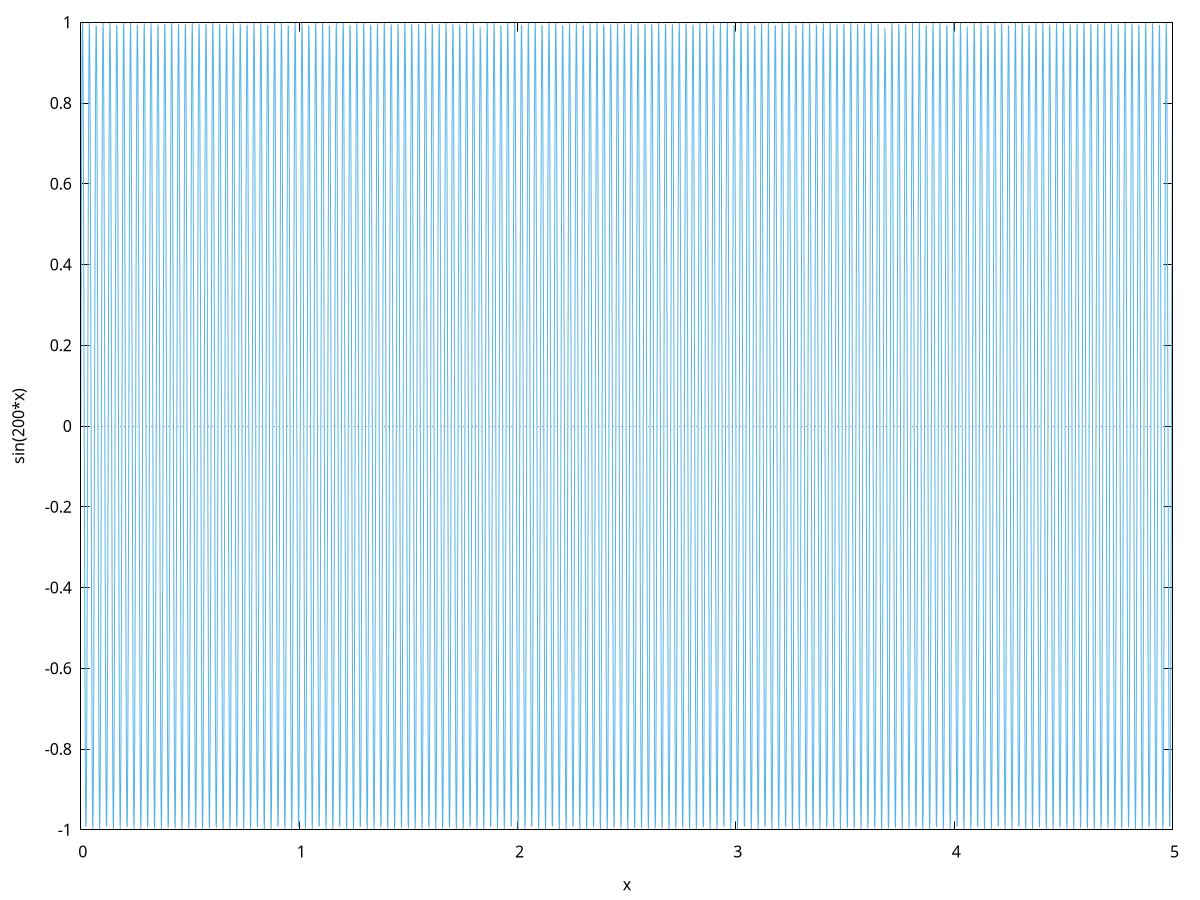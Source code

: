set terminal png size 500,300; set zeroaxis;; 
set term png
set out "/home/demkiv/maxout_6.png"
set xlabel "x"
set ylabel "sin(200*x)"
set xrange [0.0     : 5.    ]
set zeroaxis
set datafile missing "NaN"
plot [0.0    :5.    ] '-' notitle with lines lt 3
0.0     0.0     
1.3469827586206898000E-3 0.26614980227328944     
2.6939655172413796000E-3 0.513100451809481     
4.040948275862069000E-3 0.7230377582598535     
5.387931034482759000E-3 0.8808175495178394     
6.734913793103449000E-3 0.975058121425421     
8.081896551724138000E-3 0.9989612756798724     
9.428879310344828000E-3 0.9508027190241263     
1.077586206896551800E-2 0.8340564479704266     
1.212284482758620900E-2 0.6571441463611123     
1.346982758620689800E-2 0.43282767338472045     
1.481681034482758600E-2 0.17728846592129294     
1.616379310344827600E-2 -9.10397359605995800E-2 
1.751077586206896400E-2 -0.3528006370933525     
1.885775862068965500E-2 -0.5891116853258004     
2.020474137931034500E-2 -0.7829261954087839     
2.155172413793103600E-2 -0.9202630396091023     
2.289870689655172700E-2 -0.9912151993014874     
2.424568965517241700E-2 -0.9906644240144914     
2.559267241379310500E-2 -0.91865044482726     
2.693965517241379600E-2 -0.780368108302942     
2.828663793103448000E-2 -0.5857926377071431     
2.963362068965517000E-2 -0.3489600539083877     
3.098060344827586000E-2 -8.69546639797461700E-2 
3.232758620689655000E-2 0.1813233433271188     
3.36745689655172400E-2 0.4365212937126408     
3.50215517241379300E-2 0.6602300642475663     
3.63685344827586200E-2 0.836312055664704     
3.77155172413793100E-2 0.9520653045637619     
3.9062500E-2 0.99913976038507     
4.04094827586206900E-2 0.9741396300090787     
4.17564655172413800E-2 0.878868338865514     
4.31034482758620700E-2 0.7201984378805917     
4.44504310344827600E-2 0.5095758407381487     
4.57974137931034530E-2 0.2621941541133797     
4.714439655172414400E-2 -4.101338077278884300E-3 
4.849137931034483400E-2 -0.27010097351546186     
4.983836206896552500E-2 -0.516616431995148     
5.118534482758621000E-2 -0.7258649163886207     
5.253232758620691000E-2 -0.8827519438987389     
5.38793103448275900E-2 -0.9759602113454582     
5.52262931034482800E-2 -0.9987659874023421     
5.657327586206896000E-2 -0.949524139989395     
5.792025862068966000E-2 -0.8317868105753051     
5.926724137931034000E-2 -0.6540471746235572     
6.061422413793104000E-2 -0.42912677244313224     
6.19612068965517200E-2 -0.1732506063382462     
6.33081896551724200E-2 9.51232765579802500E-2 
6.46551724137931000E-2 0.35663528580300996     
6.60021551724137900E-2 0.5924208234704275     
6.73491379310344800E-2 0.7854711128780468     
6.86961206896551600E-2 0.9218601546051624     
7.00431034482758600E-2 0.9917493013132479     
7.13900862068965500E-2 0.9900969847168761     
7.27370689655172400E-2 0.9170223973851666     
7.40840517241379200E-2 0.7777968945902213     
7.54310344827586200E-2 0.5824637364443066     
7.67780172413793100E-2 0.3451136008507371     
7.812500E-2 8.28681293305982300E-2 
7.94719827586206900E-2 -0.18535517068487078     
8.08189655172413800E-2 -0.4402075712963433     
8.21659482758620800E-2 -0.6633048763745574     
8.35129310344827600E-2 -0.8385535957164586     
8.48599137931034500E-2 -0.9533118753702942     
8.62068965517241400E-2 -0.9993014385156357     
8.75538793103448400E-2 -0.9732047525464164     
8.89008620689655200E-2 -0.8769043447295214     
9.02478448275862100E-2 -0.7173470030111703     
9.1594827586206910E-2 -0.5060426580687887     
9.2941810344827600E-2 -0.2582340955738668     
9.42887931034482900E-2 8.20260716576639100E-3 
9.56357758620689700E-2 0.2740476013770714     
9.69827586206896700E-2 0.5201237221526865     
9.83297413793103600E-2 0.7286798647111372     
9.96767241379310500E-2 0.8846714894696772     
0.10102370689655174     0.976845884595096     
0.10237068965517243     0.9985538988374317     
0.10371767241379312     0.9482295889666028     
0.10506465517241381     0.8295031816570092     
0.1064116379310345     0.6509392011291996     
0.10775862068965518     0.42541865314089466     
0.10910560344827586     0.1692098324989976     
0.11045258620689655     -9.92052170824650400E-2 
0.11179956896551724     -0.3604639355345607     
0.11314655172413793     -0.5957199964778702     
0.11449353448275862     -0.7880028179025625     
0.11584051724137931     -0.9234417629502988     
0.1171875     -0.9922667210656196     
0.11853448275862069     -0.9895128909535628     
0.11988146551724138     -0.9153789246682789     
0.12122844827586207     -0.7752125975211211     
0.12257543103448276     -0.5791250375328877     
0.12392241379310345     -0.34126134262175645     
0.12526939655172414     -7.87802007529357700E-2 
0.12661637931034483     0.18938388017500085     
0.12796336206896552     0.44388644412878087     
0.12931034482758622     0.6663685310205341     
0.1306573275862069     0.8407810304206461     
0.13200431034482757     0.9545424104750978     
0.13335129310344826     0.999446307351974     
0.13469827586206895     0.9722535047630514     
0.13604525862068964     0.874925600146296     
0.13739224137931033     0.7144835016157032     
0.13873922413793102     0.5025009632332325     
0.1400862068965517     0.25426969326708027     
0.1414331896551724     -1.2303738277824500E-2 
0.1427801724137931     -0.277989619471703     
0.14412715517241378     -0.5236222632858121     
0.14547413793103448     -0.7314825558770317     
0.14682112068965517     -0.886576153941889     
0.14816810344827586     -0.9777151262763825     
0.14951508620689655     -0.9983250135526932     
0.15086206896551724     -0.9469190877314522     
0.15220905172413793     -0.8272055996285682     
0.15355603448275862     -0.6478202781574098     
0.1549030172413793     -0.4217033778524536     
0.15625     -0.165166212373579     
0.1575969827586207     0.10328548887155628     
0.15894396551724138     0.3642865218861187     
0.16029094827586207     0.5990091488525829     
0.16163793103448276     0.7905212678964098     
0.16298491379310345     0.9250078380402071     
0.16433189655172414     0.9927674498550612     
0.16567887931034483     0.9889121525496191     
0.16702586206896552     0.9137200543215274     
0.16837284482758622     0.7726152605662153     
0.1697198275862069     0.5757765971332888     
0.1710668103448276     0.3374033440204597     
0.1724137931034483     7.46909470099901700E-2 
0.17376077586206898     -0.19340940403040197     
0.17510775862068967     -0.44755785032747936     
0.17645474137931036     -0.6694209766516231     
0.17780172413793105     -0.8429943223094849     
0.17914870689655174     -0.9557568891792928     
0.18049568965517243     -0.9995743644572406     
0.18184267241379312     -0.9712859026599604     
0.1831896551724138     -0.8729321384003844     
0.1845366379310345     -0.711607981861267     
0.1858836206896552     -0.49895081580646894     
0.18723060344827588     -0.2503010138783916     
0.18857758620689657     1.640466242816451800E-2 
0.18992456896551727     0.2819269614905126     
0.19127155172413796     0.5271119965454181     
0.19261853448275865     0.7342729427421167     
0.19396551724137934     0.8884659052769364     
0.19531250000000003     0.9785679217677693     
0.19665948275862072     0.9980793353982151     
0.1980064655172414     0.9455926583279382     
0.1993534482758621     0.8248941031377053     
0.2007004310344828     0.644690458171716     
0.20204741379310348     0.41798100907260816     
0.20339439655172417     0.16111981397990555     
0.20474137931034486     -0.10736402329082312     
0.20608836206896555     -0.36810298055778956     
0.20743534482758624     -0.6022882252675962     
0.20878232758620693     -0.7930264204966252     
0.21012931034482762     -0.9265583535318688     
0.21147629310344832     -0.993251479258793     
0.212823275862069     -0.9882947796100922     
0.21417025862068967     -0.9120458142488403     
0.21551724137931036     -0.770004927415433     
0.21686422413793105     -0.5724184715697801     
0.2182112068965517     -0.3335396699424107     
0.2195581896551724     -7.06004368872852200E-2 
0.2209051724137931     0.19743167453756072     
0.22225215517241378     0.4512217281355316     
0.22359913793103448     0.6724621619224974     
0.22494612068965517     0.8451934341530948     
0.22629310344827586     0.9569552910540712     
0.22764008620689655     0.9996856076773805     
0.22898706896551724     0.9703019625132293     
0.23033405172413793     0.870923993023903     
0.23168103448275862     0.708720492117128     
0.2330280172413793     0.49539227550570847     
0.234375     0.24632812416515168     
0.2357219827586207     -2.050531063492578300E-2 
0.23706896551724138     -0.2858595612032768     
0.23841594827586207     -0.5305928632305209     
0.23976293103448276     -0.7370509783691602     
0.24110991379310345     -0.8903407116872191     
0.24245689655172414     -0.9794042567243388     
0.24380387931034483     -0.9978168685065617     
0.24515086206896552     -0.9442503230679986     
0.24649784482758622     -0.8225687310662143     
0.2478448275862069     -0.6415497938189737     
0.2491918103448276     -0.41425160941551603     
0.2505387931034483     -0.15707070538263626     
0.25188577586206895     0.1114407517350308     
0.25323275862068967     0.37191324735274117     
0.2545797413793104     0.6055571705654132     
0.25592672413793105     0.795518233563916     
0.2572737068965517     0.9280932833439867     
0.25862068965517243     0.9937188011349307     
0.25996767241379315     0.9876607825198402     
0.2613146551724138     0.9103562326126905     
0.2626616379310345     0.7673816419773005     
0.26400862068965514     0.5690507173295449     
0.2653556034482758     0.3296703853786507     
0.2667025862068965     6.65087391914783200E-2 
0.26804956896551724     -0.20145062403768482     
0.2693965517241379     -0.4548780159227041     
0.27074353448275856     -0.6754920356772406     
0.2720905172413793     -0.847378328960117     
0.2734375     -0.9581375959410644     
0.27478448275862066     -0.9997800351411666     
0.2761314655172413     -0.9693017008737552     
0.27747844827586204     -0.868901197795955     
0.27882543103448276     -0.7058210809538581     
0.2801724137931034     -0.4918254021893136     
0.2815193965517241     -0.24235109095551616     
0.2828663793103448     2.460561392094612300E-2 
0.2842133620689655     0.28978735245956666     
0.2855603448275862     0.5340648047893277     
0.28690732758620685     0.739816616028696     
0.28825431034482757     0.892200541636538     
0.2896012931034483     0.9802241170780697     
0.29094827586206895     0.9975376172926997     
0.2922952586206896     0.9428921045311092     
0.29364224137931033     0.8202295225292833     
0.29498922413793105     0.6383983379284333     
0.2963362068965517     0.41051524161355313     
0.2976831896551724     0.15301895469200813     
0.2990301724137931     -0.11551560562937241     
0.3003771551724138     -0.37571725817831186     
0.3017241379310345     -0.6088159297589475     
0.30307112068965514     -0.7979966651833921     
0.30441810344827586     -0.9296126016574484     
0.3057650862068966     -0.9941694076226364     
0.30711206896551724     -0.9870101719433603     
0.3084590517241379     -0.9086513378336065     
0.3098060344827586     -0.7647454483782196     
0.31115301724137934     -0.5656733910617047     
0.3125     -0.32579555541456173     
0.31384698275862066     -6.241592274917831000E-2 
0.3151939655172414     0.20546618492785182     
0.3165409482758621     0.45852665218642263     
0.31788793103448276     0.6785105469502317     
0.3192349137931034     0.8495489699783384     
0.32058189655172414     0.959303783952669     
0.32192887931034486     0.9998576452602307     
0.3232758620689655     0.9682851345669766     
0.3246228448275862     0.866863786742059     
0.3259698275862069     0.7029097971425973     
0.3273168103448276     0.48825025585579535     
0.3286637931034483     0.238369981147318     
0.33001077586206895     -2.87055033148404400E-2 
0.33135775862068967     -0.2937102691898364     
0.3327047413793104     -0.5375277628201597     
0.33405172413793105     -0.7425698091998376     
0.3353987068965517     -0.8940453638406134     
0.33674568965517243     -0.9810274890380513     
0.33809267241379315     -0.9972415864539256     
0.3394396551724138     -0.9415180255639175     
0.3407866379310345     -0.8178765168748353     
0.3421336206896552     -0.635236143510875     
0.3434806034482759     -0.4067719685163165     
0.3448275862068966     -0.14896463006267277     
0.34617456896551724     0.11958851643054114     
0.34752155172413796     0.37951494904706523     
0.3488685344827587     0.6120644480324874     
0.35021551724137934     0.800461673665261     
0.3515625     0.9311162829157246     
0.3529094827586207     0.9946032911422357     
0.35425646551724144     0.9863429588245939     
0.3556034482758621     0.9069311585896906     
0.35695043103448276     0.7620963909617161     
0.3582974137931035     0.5622865495764391     
0.3596443965517242     0.3219152452288522     
0.36099137931034486     5.83220564058479400E-2 
0.3623383620689655     -0.20947828966212528     
0.36368534482758624     -0.46216757555279425     
0.36503232758620696     -0.6815176449669416     
0.3663793103448276     -0.8517053206953165     
0.3677262931034483     -0.9604538354723845     
0.369073275862069     -0.9999184367290893     
0.3704202586206897     -0.9672522806926098     
0.3717672413793104     -0.8648117941336009     
0.37311422413793105     -0.6999866896541758     
0.37446120689655177     -0.4846668966428812     
0.3758081896551725     -0.23438486170699036     
0.37715517241379315     3.2804909852185700E-2 
0.3785021551724138     0.29762824540651456     
0.37984913793103453     0.5409816790724211     
0.38119612068965525     0.7453105115709805     
0.3825431034482759     0.8958751472676084     
0.3838900862068966     0.9818143590907266     
0.3852370689655173     0.9969287809697891     
0.386584051724138     0.9401281092798744     
0.3879310344827587     0.8155097536828798     
0.38927801724137934     0.632063263757702     
0.39062500000000006     0.40302185308960936     
0.3919719827586208     0.1449077996926273     
0.39331896551724144     -0.12365941562793618     
0.3946659482758621     -0.3833062560778732     
0.3960129310344828     -0.6153026707425557     
0.39735991379310354     -0.8029132175454833     
0.3987068965517242     -0.9326043018253333     
0.40005387931034486     -0.9950204443953551     
0.4014008620689656     -0.9856591543867698     
0.4027478448275863     -0.905195723816152     
0.40409482758620696     -0.7594345142877034     
0.4054418103448276     -0.5588902498439605     
0.40678879310344834     -0.3180295200924068     
0.40813577586206906     -5.42272090245891100E-2 
0.4094827586206897     0.21348687075271877     
0.4108297413793104     0.4658007247776841     
0.4121767241379311     0.6845132791448297     
0.4135237068965518     0.853847344838972     
0.4148706896551725     0.9615877311551465     
0.41621767241379315     0.999962408525166     
0.41756465517241387     0.9662031566243379     
0.4189116379310346     0.8627452544872436     
0.42025862068965525     0.6970518076583052     
0.4216056034482759     0.48107538482639195     
0.42295258620689663     0.23039579966841262     
0.42429956896551735     -3.69037645766739500E-2 
0.425646551724138     -0.30154121520516813     
0.4269935344827587     -0.5444264954476439     
0.42834051724137934     -0.7480386770406379     
0.4296875     -0.8976898611386384     
0.4310344827586207     -0.9825847140001207     
0.43238146551724144     -0.9965992061020045     
0.4337284482758621     -0.9387223790588338     
0.43507543103448276     -0.8131292727648629     
0.4364224137931034     -0.6288797520400996     
0.4377693965517241     -0.39926495841429777     
0.4391163793103448     -0.14084853182202509     
0.4404633620689655     0.12772823474475173     
0.4418103448275862     0.3870911154969906     
0.44315732758620685     0.6185305434188245     
0.44450431034482757     0.8053512555865088     
0.4458512931034483     0.9340766333562264     
0.44719827586206895     0.9954208603650414     
0.4485452586206896     0.984958770132193     
0.44989224137931033     0.9034450627048496     
0.45123922413793105     0.7567598631317513     
0.4525862068965517     0.5554845489935728     
0.4539331896551724     0.31413844536718216     
0.4552801724137931     5.0131449485048400E-2 
0.4566271551724138     -0.2174918607710757     
0.4579741379310345     -0.4694260387477202     
0.45932112068965514     -0.6874973990941995     
0.46066810344827586     -0.855975006378206     
0.4620150862068966     -0.9627054519276371     
0.46336206896551724     -0.9999895599088096     
0.4647090517241379     -0.9651377800095238     
0.4660560344827586     -0.8606642025643577     
0.46740301724137934     -0.6941052005227876     
0.46875     -0.47747578081934605     
0.47009698275862066     -0.22640286213181743     
0.4714439655172414     4.10019985412438100E-2 
0.4727909482758621     0.3054491127655164     
0.47413793103448276     0.5478621540004177     
0.4754849137931034     0.7507542597182164     
0.47683189655172414     0.8994894749283389     
0.47817887931034486     0.983338540808059     
0.4795258620689655     0.9962528673943651     
0.4808728448275862     0.937300858546632     
0.4822198275862069     0.8107351141629522     
0.4835668103448276     0.6256856619080168     
0.4849137931034483     0.39550134768521017     
0.48626077586206895     0.13678689473195052     
0.48760775862068967     -0.1317949053392134     
0.4889547413793104     -0.39086946363914066     
0.49030172413793105     -0.6217480117651699     
0.4916487068965517     -0.807775746778041     
0.49299568965517243     -0.9355332527422698     
0.49434267241379315     -0.9958045323158806     
0.4956896551724138     -0.9842418178420512     
0.4970366379310345     -0.9016792047036963     
0.4983836206896552     -0.7540724824842587     
0.4997306034482759     -0.5520695043127105     
0.5010775862068966     -0.31024208650507984     
0.5024245689655172     -4.60348466821377640E-2 
0.5037715517241379     0.22149319234912135     
0.5051185344827587     0.47304345648137164     
0.5064655172413793     0.6904699546190668     
0.5078125     0.8580882695235509     
0.5091594827586208     0.963806978988633     
0.5105064655172414     0.9999998904233055     
0.5118534482758621     0.964056168768908     
0.5132004310344828     0.8585686733703891     
0.5145474137931034     0.6911469178126333     
0.5158943965517242     0.4738681451707937     
0.5172413793103449     0.22240611626250276     
0.5185883620689655     -4.50995428094035260E-2 
0.5199353448275863     -0.3093518723527071     
0.521282327586207     -0.5512885969393881     
0.5226293103448276     -0.7534572139248065     
0.5239762931034483     -0.9012739583653196     
0.525323275862069     -0.9840758268343873     
0.5266702586206896     -0.9958897706726515     
0.5280172413793103     -0.9358635716547391     
0.5293642241379309     -0.8083273181494053     
0.5307112068965516     -0.622481047089442     
0.5320581896551724     -0.39173108421026315     
0.533405172413793     -0.13272295674341106     
0.5347521551724137     0.13585935900564491     
0.5360991379310345     0.394641236948521     
0.5374461206896551     0.6249550216603682     
0.5387931034482758     0.8101866503375631     
0.5401400862068965     0.9369741354815784     
0.5414870689655171     0.9961714537941048     
0.5428340517241379     0.9835083095762384     
0.5441810344827586     0.8998981795162807     
0.5455280172413792     0.7513724175497948     
0.546875     0.5486451732460288     
0.5482219827586207     0.3063405090469807     
0.5495689655172413     4.193746952501053000E-2 
0.550915948275862     -0.22549079818025036     
0.5522629310344827     -0.4766529171298302     
0.5536099137931034     -0.6934308957179006     
0.5549568965517241     -0.8601870987276979     
0.5563038793103448     -0.9648922938092831     
0.5576508620689655     -0.9999933998948836     
0.5589978448275862     -0.9629583410963253     
0.5603448275862069     -0.8564587021543427     
0.5616918103448275     -0.6881770092892279     
0.5630387931034482     -0.4702525385649982     
0.564385775862069     -0.21840562928996518     
0.5657327586206896     4.91963284561065300E-2 
0.5670797413793103     0.3132494283181386     
0.568426724137931     0.5547057666281694     
0.5697737068965517     0.7561474941938662     
0.5711206896551724     0.9030432814327047     
0.572467672413793     0.9847965596771818     
0.5738146551724137     0.9955099220445284     
0.5751616379310345     0.9344105425598072     
0.5765086206896551     0.8059059252258415     
0.5778556034482758     0.6192659614892778     
0.5792025862068966     0.38795423140920127     
0.5805495689655172     0.12865678621604723     
0.5818965517241379     -0.1399215273757737     
0.5832435344827586     -0.3984063719800031     
0.5845905172413792     -0.6281515191591625     
0.5859375     -0.8125839257111916     
0.5872844827586207     -0.9383992573370291     
0.5886314655172413     -0.9965216186277188     
0.5899784482758621     -0.9827582576731273     
0.5913254310344828     -0.8981020171013009     
0.5926724137931034     -0.7486597137462443     
0.5940193965517241     -0.54521161339433     
0.5953663793103448     -0.30243377862145326     
0.5967133620689655     -3.78393869358170600E-2 
0.5980603448275862     0.2294846110205977     
0.5994073275862069     0.48025435997827176     
0.6007543103448276     0.6963801725846195     
0.6021012931034483     0.862271458686169     
0.603448275862069     0.9659613781334807     
0.6047952586206896     0.9999700884327214     
0.6061422413793103     0.9618443154583878     
0.607489224137931     0.8543343244081167     
0.6088362068965517     0.6851955249095353     
0.6101831896551724     0.46662902182016497     
0.6115301724137931     0.2144014685065474     
0.6128771551724138     -5.3292286569194900E-2 
0.6142241379310345     -0.317141715100969     
0.6155711206896551     -0.558113605586433     
0.6169181034482758     -0.758825055272071     
0.6182650862068966     -0.9047974143686379     
0.6196120689655172     -0.9855007272129703     
0.6209590517241379     -0.9951133278994424     
0.6223060344827587     -0.9329417957033136     
0.6236530172413793     -0.8034709761226362     
0.625     -0.6160404591886565     
0.6263469827586207     -0.3841708528126738     
0.6276939655172413     -0.12458845154713771     
0.6290409482758621     0.14398134211959934     
0.6303879310344828     0.40216480540008215     
0.6317349137931034     0.6313374504931584     
0.6330818965517242     0.8149675325742338     
0.6344288793103449     0.9398085943365684     
0.6357758620689655     0.9968550209265805     
0.6371228448275862     0.9819916747493747     
0.6384698275862069     0.8962907476721039     
0.6398168103448276     0.7459344167041381     
0.6411637931034483     0.5417688825136543     
0.642510775862069     0.2985219609437984     
0.6438577586206897     3.374066784861639600E-2 
0.6452047413793104     -0.23347456369001723     
0.646551724137931     -0.4838477244466398     
0.6478987068965517     -0.6993177356092743     
0.6492456896551724     -0.8643413143378301     
0.6505926724137931     -0.9670142139780993     
0.6519396551724138     -0.9999299564289419     
0.6532866379310345     -0.9607141105941591     
0.6546336206896552     -0.852195575865979     
0.6559806034482759     -0.6822025148252585     
0.6573275862068966     -0.46299765588768144     
0.6586745689655172     -0.21039370126644488     
0.6600215517241379     5.73873482503312800E-2 
0.6613685344827587     0.32102866722882756     
0.6627155172413793     0.561512056490767     
0.6640625     0.7614898521200738     
0.6654094827586208     0.9065363276667642     
0.6667564655172414     0.9861883175969143     
0.6681034482758621     0.9946999949085283     
0.6694504310344828     0.9314573557911253     
0.6707974137931034     0.8010225117981858     
0.6721443965517242     0.6128045944439077     
0.6734913793103449     0.380381012060996     
0.6748383620689655     0.12051802117029393     
0.6761853448275863     -0.14803873494685252     
0.677532327586207     -0.4059164739879682     
0.6788793103448276     -0.6345127620716402     
0.6802262931034483     -0.8173374308319152     
0.681573275862069     -0.9412021227736659     
0.6829202586206897     -0.9971716550825138     
0.6842672413793104     -0.9812085736997062     
0.685614224137931     -0.8944644016961025     
0.6869612068965518     -0.74319657226581     
0.6883081896551725     -0.5383170385143436     
0.6896551724137931     -0.2946051218148492     
0.6910021551724138     -2.964138120813160000E-2 
0.6923491379310345     0.23746058907335038     
0.6936961206896552     0.48743295009075255     
0.6950431034482759     0.7022435353789964     
0.6963900862068966     0.866396630865554     
0.6977370689655173     0.9680507836333362     
0.699084051724138     0.999873004558607     
0.7004310344827587     0.9595677455148696     
0.7017780172413793     0.8500424925039218     
0.703125     0.6791980293819438     
0.7044719827586208     0.45935850185087873     
0.7058189655172414     0.20638239498447594     
0.7071659482758621     -6.14814446163140200E-2 
0.7085129310344829     -0.3249102193190781     
0.7098599137931035     -0.5649010621756532     
0.7112068965517242     -0.7641418399131797     
0.7125538793103449     -0.9082599920767392     
0.7139008620689655     -0.9868593192630228     
0.7152478448275863     -0.9942699300244731     
0.716594827586207     -0.9299572477930468     
0.7179418103448276     -0.79856057343821     
0.7192887931034484     -0.6095584216856234     
0.7206357758620691     -0.37658477290331427     
0.7219827586206897     -0.11644556355443564     
0.7233297413793104     0.1520936376078626     
0.724676724137931     0.40966131463666305     
0.7260237068965518     0.6376774004825606     
0.7273706896551725     0.8196935806201123     
0.7287176724137931     0.9425798192077414     
0.7300646551724139     0.9974715157694045     
0.7314116379310346     0.980408967696694     
0.7327586206896552     0.8926230098943757     
0.7341056034482759     0.7404462264847117     
0.7354525862068966     0.5348561394600805     
0.7367995689655173     0.2906833271199863     
0.738146551724138     2.55415959686183140E-2 
0.7394935344827587     -0.24144262012151338     
0.7408405172413794     -0.4910099766034186     
0.7421875000000001     -0.7051575226787968     
0.7435344827586208     -0.8684373736967833     
0.7448814655172414     -0.9690710696630108     
0.7462284482758621     -0.999799233779708     
0.7475754310344829     -0.9584052395035894     
0.7489224137931035     -0.8478751105390495     
0.7502693965517242     -0.6761821191181753     
0.751616379310345     -0.4557116209241802     
0.7529633620689656     -0.20236761713497525     
0.7543103448275863     6.55745068001932700E-2 
0.755657327586207     0.32878630607998616     
0.7570043103448276     0.5682805656344869     
0.7583512931034484     0.766780974042211     
0.7596982758620691     0.9099683786047329     
0.7610452586206897     0.9875137209243492     
0.7623922413793105     0.9938231404814233     
0.7637392241379312     0.9284414969424876     
0.7650862068965518     0.7960852024550668     
0.7664331896551725     0.606301995517866     
0.7677801724137931     0.3727821991963112     
0.7691271551724139     0.11237114720251233     
0.7704741379310346     -0.15614598189504278     
0.7718211206896552     -0.41339926435404756     
0.773168103448276     -0.6408313124933626     
0.7745150862068967     -0.8220359423058831     
0.7758620689655173     -0.9439416604644776     
0.777209051724138     -0.9977545979432786     
0.7785560344827587     -0.9795928701905576     
0.7799030172413794     -0.8907666032410319     
0.7812500000000001     -0.7376834256244564     
0.7825969827586208     -0.5313862435667067     
0.7839439655172415     -0.28675664282783936     
0.7852909482758622     -2.144138109280436800E-2 
0.7866379310344829     0.24542058985252846     
0.7879849137931035     0.49457874381524053     
0.7893318965517242     0.7080596484923045     
0.790678879310345     0.8704635085040634     
0.7920258620689656     0.9700750549048529     
0.7933728448275863     0.9997086453331445     
0.7947198275862071     0.957226612114868     
0.7960668103448277     0.8456934664289759     
0.7974137931034484     0.6731548347646935     
0.7987607758620691     0.45205707445190807     
0.8001077586206897     0.19834943525078425     
0.8014547413793105     -6.96664659523300700E-2 
0.8028017241379312     -0.33265686231172287     
0.8041487068965518     -0.5716505100205126     
0.8054956896551726     -0.7694072101141558     
0.8068426724137933     -0.9116614585139108     
0.8081896551724139     -0.9881515115731782     
0.8095366379310346     -0.993359633794843     
0.8108836206896552     -0.9269101287359505     
0.812230603448276     -0.7935964404871165     
0.8135775862068967     -0.6030353707171033     
0.8149245689655173     -0.3689733549032494     
0.8162715517241381     -0.10829484065052032     
0.8176185344827588     0.1601956996436442     
0.8189655172413794     0.4171302602639281     
0.8203125000000001     0.6439744450519728     
0.8216594827586208     0.8243644764882732     
0.8230064655172415     0.9452876236363006     
0.8243534482758622     0.9980208968424001     
0.8257004310344829     0.9787602949089041     
0.8270474137931036     0.888895212962796     
0.8283943965517243     0.7349082161582984     
0.829741379310345     0.5279074092015685     
0.8310883620689656     0.2828251349893951     
0.8324353448275863     1.73408055505593200E-2 
0.8337823275862071     -0.24939443135284386     
0.8351293103448277     -0.49813919169592435     
0.8364762931034484     -0.7109498640028115     
0.8378232758620692     -0.8724750012057181     
0.8391702586206898     -0.971062722470768     
0.8405172413793105     -0.9996012407427105     
0.8418642241379312     -0.9560318831744744     
0.8432112068965518     -0.8434975968712645     
0.8445581896551726     -0.6701162272436049     
0.8459051724137933     -0.4483949239073266     
0.8472521551724139     -0.1943279169218088     
0.8485991379310347     7.3757253241753100E-2 
0.8499461206896554     0.33652182290751537     
0.851293103448276     0.5750108386476983     
0.8526400862068967     0.7720205039529436     
0.8539870689655173     0.9133392033248646     
0.855334051724138     0.9887726804811958     
0.8566810344827587     0.9928794177613989     
0.8580280172413793     0.9253631689326484     
0.859375     0.7910943293979361     
0.8607219827586208     0.5997586022313774     
0.8620689655172414     0.3651583040928691     
0.8634159482758621     0.1042167124661946     
0.8647629310344829     -0.16424272273321136     
0.8661099137931035     -0.4208542396069778     
0.8674568965517242     -0.647106745287596     
0.8688038793103449     -0.826679143998905     
0.8701508620689655     -0.9466176860826758     
0.8714978448275862     -0.9982704079873419     
0.8728448275862069     -0.9779112558565257     
0.8741918103448275     -0.8870088705384215     
0.8755387931034482     -0.7321206447681798     
0.876885775862069     -0.5244196948822948     
0.8782327586206896     -0.27888886973672294     
0.8795797413793103     -1.323993831787634600E-2 
0.880926724137931     0.25336407777821135     
0.8822737068965517     0.5016912603549182     
0.8836206896551724     0.7138281205937933     
0.884967672413793     0.874471817966283     
0.8863146551724137     0.9720340557471492     
0.8876616379310345     0.9994770218150637     
0.8890086206896551     0.9548210727789812     
0.8903556034482758     0.8412875388027357     
0.8917025862068966     0.667066347667526     
0.8930495689655172     0.44472523089171034     
0.8943965517241379     0.1903031297943003     
0.8957435344827586     -7.78467998570328700E-2 
0.8970905172413792     -0.3403811228545814     
0.8984375     -0.5783614949918058     
0.8997844827586207     -0.7746208116002782     
0.9011314655172413     -0.9150015848161976     
0.9024784482758621     -0.9893772171996926     
0.9038254310344828     -0.9923825004588298     
0.9051724137931034     -0.9238006435540614     
0.9065193965517241     -0.7885789112756134     
0.9078663793103448     -0.5964717451793803     
0.9092133620689655     -0.36133711093831083     
0.9105603448275862     -0.1001368312478554     
0.9119073275862069     0.16828698308855974     
0.9132543103448276     0.42457113974205113     
0.9146012931034483     0.6502281605117135     
0.915948275862069     0.8289799059026366     
0.9172952586206896     0.9479318254305912     
0.9186422413793103     0.998503127181069     
0.919989224137931     0.9770457673151284     
0.9213362068965517     0.8851076076980928     
0.9226831896551724     0.7293207583438671     
0.9240301724137931     0.5209231592758113     
0.9253771551724138     0.27494791328186236     
0.9267241379310345     9.138848375569877000E-3 
0.9280711206896551     -0.2573294623550857     
0.9294181034482758     -0.50523489004279     
0.9307650862068966     -0.716694369850027     
0.9321120689655172     -0.8764539251972973     
0.9334590517241379     -0.9729890383951897     
0.9348060344827587     -0.9993359906396936     
0.9361530172413793     -0.9535942012954671     
0.9375     -0.8390633293988445     
0.9388469827586207     -0.6640052473385124     
0.9401939655172413     -0.441048057133079     
0.9415409482758621     -0.1862751415692995     
0.9428879310344828     8.19350370078644300E-2 
0.9442349137931034     0.34423469723562433     
0.9455818965517242     0.5817024226913412     
0.9469288793103449     0.777208089316304     
0.9482758620689655     0.916648575024939     
0.9496228448275862     0.9899651115597375     
0.9509698275862069     0.991868890245797     
0.9523168103448276     0.9222225788834991     
0.9536637931034483     0.7860502284321266     
0.955010775862069     0.5931748548494362     
0.9563577586206897     0.35750983971603567     
0.9577047413793104     9.60552656233955500E-2 
0.959051724137931     -0.17232841268108895     
0.9603987068965517     -0.4282808981469786     
0.9617456896551724     -0.6533386382188382     
0.9630926724137931     -0.8312667234982969     
0.9644396551724138     -0.9492300195748407     
0.9657866379310345     -0.9987190505089998     
0.9671336206896552     -0.9761638438431514     
0.9684806034482759     -0.8831914564230899     
0.9698275862068966     -0.7265086039824526     
0.9711745689655172     -0.5174178611975729     
0.9725215517241379     -0.2710023319158455     
0.9738685344827587     -5.037604708257384000E-3 
0.9752155172413793     0.26129051838161044     
0.9765625     0.5087700211519616     
0.9779094827586208     0.7195485635582052     
0.9792564655172414     0.8784212895575909     
0.9806034482758621     0.9739276543510567     
0.9819504310344828     0.9991781495888956     
0.9832974137931034     0.9523512893612177     
0.9846443965517242     0.8368250060731323     
0.9859913793103449     0.6609329777474905     
0.9873383620689655     0.43736346448528585     
0.9886853448275863     0.18224402000177656     
0.990032327586207     -8.60218959257993300E-2 
0.9913793103448276     -0.34808248122939006     
0.9927262931034483     -0.585033565548387     
0.994073275862069     -0.779782293580235     
0.9954202586206897     -0.9182801462469584     
0.9967672413793104     -0.9905363536723291     
0.998114224137931     -0.9913385957617608     
0.9994612068965518     -0.9206290014656467     
1.0008081896551726     -0.7835083234025275     
1.0021551724137931     -0.5898679866986846     
1.0035021551724137     -0.3536765548047707     
1.0048491379310345     -9.19720842490131100E-2 
1.0061961206896552     0.17636694352964682     
1.0075431034482758     0.43198345241974806     
1.0088900862068966     0.6564381260874853     
1.0102370689655173     0.833539558319177     
1.011584051724138     0.9505122466784424     
1.0129310344827587     0.9989181743390797     
1.0142780172413794     0.9752655002754568     
1.015625     0.881260448945066     
1.0169719827586208     0.7236842289872717     
1.0183189655172415     0.5139038596103068     
1.019665948275862     0.26705219200747315     
1.0210129310344829     9.3627630319903050000E-4 
1.0223599137931036     -0.2652471792286297     
1.0237068965517242     -0.5122965942178344     
1.0250538793103448     -0.7223906537077486     
1.0264008620689655     -0.880373877954054     
1.0277478448275863     -0.9748498878262621     
1.0290948275862069     -0.9990035013177183     
1.0304418103448276     -0.9510923578833017     
1.0317887931034484     -0.8345726064765201     
1.033135775862069     -0.6578495905733084     
1.0344827586206897     -0.43367151492710526     
1.0358297413793105     -0.17820983289946365     
1.037176724137931     9.01073078655441000E-2 
1.0385237068965518     0.35192441011218506     
1.0398706896551726     0.588354867529686     
1.0412176724137931     0.7823433810913375     
1.042564655172414     0.9198962710375457     
1.0439116379310347     0.9910909339285857     
1.0452586206896552     0.9907916259268355     
1.0466056034482758     0.9190199381061745     
1.0479525862068966     0.7809532389444206     
1.0492995689655173     0.5865511963521485     
1.050646551724138     0.3498373206842933     
1.0519935344827587     8.78873558080564600E-2 
1.0533405172413794     -0.18040250770198119     
1.0546875     -0.43567874027952835     
1.0560344827586208     -0.659526571981052     
1.0573814655172415     -0.8357983721338522     
1.058728448275862     -0.9517784851729968     
1.0600754310344829     -0.9991004953218351     
1.0614224137931036     -0.9743507517231343     
1.0627693965517242     -0.8793146177455844     
1.064116379310345     -0.7208476808673017     
1.0654633620689657     -0.5103812136232397     
1.0668103448275863     -0.26309756000219814     
1.0681573275862069     3.1650678509764910000E-3 
1.0695043103448276     0.2691993783409197     
1.0708512931034484     0.5158145499197891     
1.072198275862069     0.7252205924917907     
1.0735452586206897     0.8823116575421095     
1.0748922413793105     0.9757557233078628     
1.076239224137931     0.9988120487639275     
1.0775862068965518     0.949817428038253     
1.0789331896551726     0.8323061684967378     
1.0802801724137931     0.6547551376816745     
1.081627155172414     0.42997227056093484     
1.0829741379310347     0.17417264812154673     
1.0843211206896552     -9.41912041062299500E-2 
1.085668103448276     -0.3557604192586985     
1.0870150862068968     -0.5916662727673769     
1.0883620689655173     -0.7848913087693903     
1.089709051724138     -0.9214969222117602     
1.0910560344827587     -0.9916288429998691     
1.0924030172413794     -0.9902279899416176     
1.09375     -0.9173954158711761     
1.0950969827586208     -0.778385018036872     
1.0964439655172415     -0.5832245396016609     
1.097790948275862     -0.3459922019346122     
1.0991379310344829     -8.38011490099821300E-2 
1.1004849137931036     0.18443503731563055     
1.1018318965517242     0.439366699567717     
1.103178879310345     0.6626039239486089     
1.1045258620689657     0.8380431269466828     
1.1058728448275863     0.9530287137590583     
1.107219827586207     0.9992660103904389     
1.1085668103448278     0.9734196135731977     
1.1099137931034484     0.8773539955555449     
1.111260775862069     0.7179990073362456     
1.1126077586206897     0.5068499824909576     
1.1139547413793105     0.25913850242111713     
1.115301724137931     -7.2663587654608720000E-3 
1.1166487068965518     -0.2731470492384718     
1.1179956896551726     -0.5193238290821114     
1.1193426724137931     -0.7280383323078046     
1.120689655172414     -0.8842345957262937     
1.1220366379310347     -0.976645145558772     
1.1233836206896552     -0.9986037951479578     
1.124730603448276     -0.9485265212717413     
1.1260775862068968     -0.8300257302576561     
1.1274245689655173     -0.6516496711245836     
1.1287715517241381     -0.42626579361198097     
1.130118534482759     -0.17013253357774755     
1.1314655172413794     9.82735159524837400E-2 
1.1328125     0.3595904441432488     
1.1341594827586208     0.5949677255601871     
1.1355064655172415     0.7874260337556234     
1.136853448275862     0.92308207284501     
1.1382004310344827     0.9921500718379982     
1.1395474137931034     0.9896476972870654     
1.1408943965517242     0.9157554620868239     
1.1422413793103448     0.7758037038801293     
1.1435883620689653     0.5798880724051794     
1.144935344827586     0.3421412632346421     
1.1462823275862069     7.9713532589057600E-2 
1.1476293103448274     -0.18846446453917798     
1.1489762931034482     -0.44304726824896024     
1.150323275862069     -0.6656701302258811     
1.1516702586206895     -0.8402737849985326     
1.1530172413793103     -0.9542629114064498     
1.154364224137931     -0.9994147167607517     
1.1557112068965516     -0.9724721014883962     
1.1570581896551724     -0.8753786153547023     
1.1584051724137931     -0.7151382563117092     
1.1597521551724137     -0.5033102256124329     
1.1610991379310345     -0.25517508585971516     
1.1624461206896552     1.136752745217080400E-2 
1.1637931034482758     0.2770901255172275     
1.1651400862068964     0.5228243726749621     
1.1664870689655171     0.7308438257584039     
1.167834051724138     0.8861426601607374     
1.1691810344827585     0.977518139617948     
1.1705280172413792     0.9983787439728531     
1.171875     0.9472196592981674     
1.1732219827586206     0.8277313301186607     
1.1745689655172413     0.6485332431392278     
1.175915948275862     0.4225521464270584     
1.1772629310344827     0.16608955722704183     
1.1786099137931034     -0.1023541747354703     
1.1799568965517242     -0.3634144203408692     
1.1813038793103448     -0.5982591703742544     
1.1826508620689655     -0.7899475134132616     
1.1839978448275863     -0.9246516962734054     
1.1853448275862069     -0.9926546116753631     
1.1866918103448274     -0.9890507577243037     
1.1880387931034482     -0.9141001043388652     
1.189385775862069     -0.7732093398945402     
1.1907327586206895     -0.5765418508853831     
1.1920797413793103     -0.3382845693611151     
1.193426724137931     -7.56245753031766800E-2 
1.1947737068965516     0.1924907215936432     
1.1961206896551724     0.446720384412324     
1.1974676724137931     0.6687251392361391     
1.1988146551724137     0.8424903087674644     
1.2001616379310345     0.9554810573547035     
1.2015086206896552     0.9995466119313802     
1.2028556034482758     0.9715082314068206     
1.2042025862068966     0.8733885103709744     
1.2055495689655173     0.712265475914573     
1.206896551724138     0.4997620025300255     
1.2082435344827585     0.2512073769867721     
1.2095905172413792     -1.546850492516419800E-2 
1.2109375     -0.28102854085060647     
1.2122844827586206     -0.5263161218157106     
1.2136314655172413     -0.7336370256523163     
1.214978448275862     -0.8880358187498432     
1.2163254310344827     -0.978374690800767     
1.2176724137931034     -0.9981368990242043     
1.2190193965517242     -0.9458968641002969     
1.2203663793103448     -0.8254230066738478     
1.2217133620689655     -0.645405906147117     
1.2230603448275863     -0.41883139147351545     
1.2244073275862069     -0.16204378707640363     
1.2257543103448276     0.10643311181433045     
1.2271012931034484     0.36723228352828463     
1.228448275862069     0.6015405518440611     
1.2297952586206895     0.7924557053284181     
1.2311422413793103     0.9262057660942077     
1.232489224137931     0.9931424540250761     
1.2338362068965516     0.9884371812944632     
1.2351831896551724     0.9124293704721125     
1.2365301724137931     0.7706019697200169     
1.2378771551724137     0.5731859313293297     
1.2392241379310345     0.3344221851877317     
1.2405711206896552     7.15343459329578900E-2 
1.2419181034482758     -0.19651374075306438     
1.2432650862068966     -0.45038598627208043     
1.2446120689655173     -0.6717688995908759     
1.245959051724138     -0.844692660969217     
1.2473060344827587     -0.9566831311133313     
1.2486530172413794     -0.9996616936837093     
1.25     -0.9705280195418053     
1.2513469827586206     -0.8713837140800337     
1.2526939655172413     -0.7093807144680047     
1.254040948275862     -0.4962053729286282     
1.2553879310344827     -0.2472354425432414     
1.2567349137931034     1.956922220180070700E-2 
1.2580818965517242     0.2849622289903207     
1.2594288793103448     0.5297990177694399     
1.2607758620689655     0.7364178850050012     
1.2621228448275863     0.8899140396487053     
1.2634698275862069     0.9792147846991129     
1.2648168103448276     0.9978782643701011     
1.2661637931034484     0.9445581579289268     
1.267510775862069     0.8231007987517088     
1.2688577586206897     0.6422677127533915     
1.2702047413793105     0.41510359133841496     
1.271551724137931     0.1579952911799417     
1.2728987068965516     -0.11051025857702444     
1.2742456896551724     -0.37104396948496826     
1.2755926724137931     -0.6048118147733422     
1.2769396551724137     -0.7949505673107016     
1.2782866379310345     -0.9277442561663716     
1.2796336206896552     -0.9936135906811123     
1.2809806034482758     -0.9878069783185524     
1.2823275862068966     -0.9107432885900891     
1.2836745689655173     -0.7679816372152679     
1.285021551724138     -0.569820370187069     
1.2863685344827587     -0.3305541756837753     
1.2877155172413794     -6.74429132803041800E-2 
1.2890625     0.20053345434602834     
1.2904094827586208     0.45404401216900203     
1.2917564655172415     0.6748013600909047     
1.293103448275862     0.84688080455791     
1.2944504310344827     0.9578691124621639     
1.2957974137931034     0.9997599600819417     
1.2971443965517242     0.9695314823815316     
1.2984913793103448     0.8693642602046066     
1.2998383620689655     0.7064840204966658     
1.3011853448275863     0.4926403966344175     
1.3025323275862069     0.2432593493412651     
1.3038793103448276     -2.366961030364621600E-2 
1.3052262931034484     -0.2888911237676258     
1.306573275862069     -0.5332730019501528     
1.3079202586206897     -0.7391863570394793     
1.3092672413793105     -0.89177729126366     
1.310614224137931     -0.9800384071817405     
1.3119612068965518     -0.997602844361047     
1.3133081896551726     -0.9432035633025027     
1.3146551724137931     -0.8207647454141912     
1.3160021551724137     -0.639118715745743     
1.3173491379310345     -0.41136880872722414     
1.3186961206896552     -0.1539441376376429     
1.3200431034482758     0.11458554644176891     
1.3213900862068966     0.3748494140944594     
1.3227370689655173     0.6080729041360149     
1.324084051724138     0.7974320573939095     
1.3254310344827587     0.9292671406108861     
1.3267780172413794     0.9940680137184646     
1.328125     0.9871601593972484     
1.3294719827586208     0.9090418870544428     
1.3308189655172415     0.7653483864570417     
1.332165948275862     0.5664452240708088     
1.3335129310344829     0.32668060591326065     
1.3348599137931036     6.33503461673306800E-2 
1.3362068965517242     -0.20454979475678065     
1.3375538793103448     -0.45769440057127153     
1.3389008620689655     -0.6778224697269878     
1.3402478448275863     -0.849054702726667     
1.3415948275862069     -0.9590389814518132     
1.3429418103448276     -0.999841409473136     
1.3442887931034484     -0.9685186366887956     
1.345635775862069     -0.8673301827140588     
1.3469827586206897     -0.7035754427259548     
1.3483297413793105     -0.48906713361406856     
1.349676724137931     -0.2392791642629126     
1.3510237068965518     2.77696002579173100E-2 
1.3523706896551726     0.2928151590944614     
1.3537176724137931     0.53673801592183     
1.355064655172414     0.7419423951871399     
1.3564116379310347     0.8936255422528816     
1.3577586206896552     0.9808455443944477     
1.3591056034482758     0.997310643629894     
1.3604525862068966     0.9418331030067498     
1.3617995689655173     0.8184148859561201     
1.363146551724138     0.6359589680935476     
1.3644935344827587     0.4076271064628884     
1.3658405172413794     0.14989039459411416     
1.3671875     -0.11865890685787943     
1.3685344827586208     -0.37864855334517733     
1.3698814655172415     -0.6113237650771266     
1.371228448275862     -0.7999001338368202     
1.3725754310344829     -0.930774393811223     
1.3739224137931036     -0.9945057154932687     
1.3752693965517242     -0.9864967354107169     
1.376616379310345     -0.9073251944845008     
1.3779633620689657     -0.7627022617393492     
1.3793103448275863     -0.5630605497541266     
1.3806573275862069     -0.32280154103365133     
1.3820043103448276     -5.92567134354621400E-2 
1.3833512931034484     0.2085626944262795     
1.384698275862069     0.4613370900755421     
1.3860452586206897     0.6808321776810512     
1.3873922413793105     0.851214318908265     
1.388739224137931     0.9601927184038117     
1.3900862068965518     0.9999060404872278     
1.3914331896551726     0.9674894995007055     
1.3927801724137931     0.8652815158236852     
1.394127155172414     0.7006550300812692     
1.3954741379310347     0.485485643973574     
1.3968211206896552     0.2352949542590276     
1.398168103448276     -3.1869123098556300E-2 
1.3995150862068968     -0.2967342689643447     
1.4008620689655173     -0.5401940013993644     
1.402209051724138     -0.7446859530885229     
1.4035560344827587     -0.8954587615268573     
1.4049030172413794     -0.9816361827603489     
1.40625     -0.997001667091764     
1.4075969827586208     -0.9404468000941951     
1.4089439655172415     -0.8160512599046518     
1.410290948275862     -0.6327885229470397     
1.4116379310344829     -0.40387854748474905     
1.4129849137931036     -0.1458341302374925     
1.4143318965517242     0.1227302713072064     
1.415678879310345     0.38244132333168335     
1.4170258620689657     0.6145643429138224     
1.4183728448275863     0.8023547551237412     
1.419719827586207     0.9322659904138192     
1.4210668103448278     0.9949266886429112     
1.4224137931034484     0.9858167175184425     
1.423760775862069     0.9055932397568973     
1.4251077586206897     0.7600433075727727     
1.4264547413793105     0.5596664041707338     
1.427801724137931     0.31891704629487133     
1.4291487068965518     5.51620839437077500E-2 
1.4304956896551726     -0.2125720858534155     
1.4318426724137931     -0.4649720194079706     
1.433189655172414     -0.6838304333265373     
1.4345366379310347     -0.8533596167757034     
1.4358836206896552     -0.9613303039111147     
1.437230603448276     -0.9999538520370561     
1.4385775862068968     -0.9664440881284527     
1.4399245689655173     -0.8632182939941742     
1.4412715517241381     -0.6977228316869606     
1.442618534482759     -0.48189598795728156     
1.4439655172413794     -0.23130678634818502     
1.4453125     3.59681098671355300E-2 
1.4466594827586208     0.3006483874537534     
1.4480064655172415     0.5436409002493735     
1.449353448275862     0.747416984594232     
1.4507004310344829     0.8972769182489237     
1.4520474137931036     0.9824103089800915     
1.4533943965517242     0.9966759199439651     
1.454741379310345     0.9390446778839011     
1.4560883620689657     0.8136739070184132     
1.4574353448275863     0.629607433636507     
1.458782327586207     0.4001231948474845     
1.4601293103448278     0.14177541279849462     
1.4614762931034484     -0.12679957130514619     
1.4628232758620692     -0.3862276602555185     
1.46417025862069     -0.6177945831361976     
1.4655172413793105     -0.8047958799654119     
1.466864224137931     -0.9337419053284614     
1.4682112068965518     -0.9953309260861846     
1.4695581896551726     -0.9851201171590268     
1.4709051724137931     -0.9038460520048487     
1.472252155172414     -0.7573715686836993     
1.4735991379310347     -0.5562628444137052     
1.4749461206896552     -0.3150271870381806     
1.476293103448276     -5.106652656801350000E-2 
1.4776400862068968     0.2165779015959248     
1.4789870689655173     0.4685991274252983     
1.4803340517241381     0.6868171862296955     
1.481681034482759     0.8554905602428602     
1.4830280172413794     0.9624517188383456     
1.4843750000000002     0.9999848433183798     
1.485721982758621     0.9653824201569345     
1.4870689655172415     0.8611405519311299     
1.488415948275862     0.6947788968656694     
1.4897629310344829     0.47829822594710514     
1.4911099137931036     0.22731472761548038     
1.4924568965517242     -4.00664916145855100E-2 
1.493803879310345     -0.3045574487232879     
1.4951508620689657     -0.5470786544914656     
1.4964978448275863     -0.7501354437653502     
1.497844827586207     -0.8990799818357854     
1.4991918103448278     -0.9831679100320423     
1.5005387931034484     -0.9963334076659045     
1.5018857758620692     -0.9376267599610671     
1.50323275862069     -0.8112828672869639     
1.5045797413793105     -0.6264157536711512     
1.5059267241379313     -0.39636111171999727     
1.507273706896552     -0.13771431054893205     
1.5086206896551726     0.13086673840187774     
1.5099676724137931     0.3900075004265402     
1.511314655172414     0.6210144314082368     
1.5126616379310347     0.8072234672995623     
1.5140086206896552     0.9352021137287189     
1.515355603448276     0.9957184210234094     
1.5167025862068968     0.9844069460500349     
1.5180495689655173     0.9020836606178778     
1.5193965517241381     0.7546870900135683     
1.520743534482759     0.5528499277344245     
1.5220905172413794     0.3111320286950758     
1.5234375000000002     4.69701102000467900E-2 
1.524784482758621     -0.2205800742718571     
1.5261314655172415     -0.4722183531156783     
1.5274784482758623     -0.6897923861502214     
1.528825431034483     -0.857607113464981     
1.5301724137931036     -0.9635569443221488     
1.5315193965517242     -0.9999990138098934     
1.532866379310345     -0.9643045134445154     
1.5342133620689657     -0.8590483245843162     
1.5355603448275863     -0.691823275137455     
1.536907327586207     -0.4746924184610112     
1.5382543103448278     -0.223318845211623     
1.5396012931034484     4.41641994017866300E-2 
1.5409482758620692     0.30846138701829084     
1.54229525862069     0.5505072062990228     
1.5436422413793105     0.752841284874592     
1.5449892241379313     0.9008679219580535     
1.546336206896552     0.9839089731725709     
1.5476831896551726     0.9959741360189917     
1.5490301724137934     0.9361930701765347     
1.5503771551724141     0.8088781809300567     
1.5517241379310347     0.6232135367383639     
1.5530711206896552     0.3925923613846127     
1.554418103448276     0.1336508918007875     
1.5557650862068968     -0.13493170418328854     
1.5571120689655173     -0.39378078026404484     
1.5584590517241381     -0.624223833568728     
1.559806034482759     -0.8096374762916705     
1.5611530172413794     -0.9366465910523608     
1.5625000000000002     -0.9960891669364992     
1.563846982758621     -0.9836772161877405     
1.5651939655172415     -0.9003060952412978     
1.5665409482758623     -0.7519899167181155     
1.567887931034483     -0.5494277115418105     
1.5692349137931036     -0.3072316367861356     
1.5705818965517244     -4.28729037457539900E-2 
1.5719288793103452     0.22457853656054214     
1.5732758620689657     0.4758296356000035     
1.5746228448275863     0.6927559830421441     
1.575969827586207     0.8597092408394297     
1.5773168103448278     0.9646459617714462     
1.5786637931034484     0.9999963632732353     
1.5800107758620692     0.9632103861227124     
1.58135775862069     0.8569416471471828     
1.5827047413793105     0.6888560162189629     
1.5840517241379313     0.47107862615244844     
1.585398706896552     0.21931920635147434     
1.5867456896551726     -4.82611643010695700E-2 
1.5880926724137934     -0.3123601366704958     
1.5894396551724141     -0.5539264980002689     
1.5907866379310347     -0.755534462406883     
1.5921336206896555     -0.9026407085406577     
1.5934806034482762     -0.9846334859362209     
1.5948275862068968     -0.9955981110465609     
1.5961745689655173     -0.934743632646464     
1.5975215517241381     -0.8064598883971287     
1.598868534482759     -0.6200008367027349     
1.6002155172413794     -0.38881700723549223     
1.6015625000000002     -0.12958522490500965     
1.602909482758621     0.13899440027246357     
1.6042564655172415     0.3975474362973663     
1.6056034482758623     0.6274227356321739     
1.606950431034483     0.8120378663355162     
1.6082974137931036     0.938075313001789     
1.6096443965517244     0.996443157589126     
1.6109913793103452     0.9829309398469518     
1.6123383620689657     0.8985133857755911     
1.6136853448275865     0.7492800941665763     
1.6150323275862073     0.5459962534010677     
1.6163793103448278     0.3033260769201351     
1.6177262931034484     3.877497612448504000E-2 
1.6190732758620692     -0.22857322120350052     
1.62042025862069     -0.4794329141327297     
1.6217672413793105     -0.6957079270546677     
1.623114224137931     -0.8617969070062861     
1.6244612068965518     -0.9657187528678276     
1.6258081896551726     -0.9999768917529892     
1.6271551724137931     -0.9621000565959056     
1.6285021551724137     -0.8548205550562746     
1.6298491379310345     -0.6858771700225881     
1.6311961206896552     -0.46745690980932947     
1.6325431034482758     -0.2153158783131942     
1.6338900862068966     5.23573173970340300E-2 
1.6352370689655173     0.3162536320988602     
1.636584051724138     0.5573364720789561     
1.6379310344827587     0.7582149310601635     
1.6392780172413794     0.9043983117634763     
1.640625     0.9853414361359212     
1.6419719827586208     0.9952053390737459     
1.6433189655172415     0.9332784717519085     
1.644665948275862     0.8040280303662867     
1.6460129310344829     0.6167777076053691     
1.6473599137931036     0.38503511277803676     
1.6487068965517242     0.12551737825041967     
1.6500538793103448     -0.14305475833055384     
1.6514008620689655     -0.40130740516741503     
1.6527478448275863     -0.6306110837896995     
1.6540948275862069     -0.8144245970540318     
1.6554418103448276     -0.9394882555443488     
1.6567887931034484     -0.9967803870267927     
1.658135775862069     -0.9821681295808585     
1.6594827586206897     -0.896705562376004     
1.6608297413793105     -0.7465576679411098     
1.662176724137931     -0.5425556110329549     
1.6635237068965518     -0.2994154147926717     
1.6648706896551726     -3.46763962674934900E-2 
1.6662176724137931     0.23256406100607396     
1.667564655172414     0.4830281281029474     
1.6689116379310347     0.6986481685330097     
1.6702586206896552     0.8638700768487948     
1.6716056034482758     0.9667752995658553     
1.6729525862068966     0.9999405995766878     
1.6742995689655173     0.9609735435409513     
1.675646551724138     0.8526850839905179     
1.6769935344827587     0.6828867866556357     
1.6783405172413794     0.4638273303525567     
1.6796875     0.21130892843683172     
1.6810344827586208     -5.645258978827575000E-2 
1.6823814655172415     -0.32014180781072327     
1.683728448275862     -0.5607370711760411     
1.6850754310344829     -0.76088264574615     
1.6864224137931036     -0.9061407020618594     
1.6877693965517242     -0.9860328118632293     
1.689116379310345     -0.9947958267073647     
1.6904633620689657     -0.9317976121384052     
1.6918103448275863     -0.8015826477439567     
1.6931573275862069     -0.6135442036625314     
1.6945043103448276     -0.38124674162781963     
1.6958512931034484     -0.12144742026233553     
1.697198275862069     0.14711271005820725     
1.6985452586206897     0.4050606236277427     
1.6998922413793105     0.6337888244099581     
1.701239224137931     0.8167976282999789     
1.7025862068965518     0.9408853949129292     
1.7039331896551726     0.9971008495769614     
1.7052801724137931     0.9813887982206739     
1.706627155172414     0.8948826554520146     
1.7079741379310347     0.7438226838356565     
1.7093211206896552     0.539105842312576     
1.710668103448276     0.29549971618500553     
1.7120150862068968     3.057723311734499000E-2 
1.7133620689655173     -0.23655098883827802     
1.714709051724138     -0.48661521703535177     
1.7160560344827587     -0.7015766580192365     
1.7174030172413794     -0.8659287154940731     
1.71875     -0.9678155840932953     
1.7200969827586208     -0.9998874873548023     
1.7214439655172415     -0.9598308659070225     
1.722790948275862     -0.8505352698707664     
1.7241379310344829     -0.6798849164194783     
1.7254849137931036     -0.4601899488354481     
1.7268318965517242     -0.20729842412352564     
1.728178879310345     6.054691258803453000E-2 
1.7295258620689657     0.3240245984029073     
1.7308728448275863     0.5641282380897056     
1.732219827586207     0.7635375615910946     
1.7335668103448278     0.907867850126909     
1.7349137931034484     0.9867076014884733     
1.736260775862069     0.994369580835866     
1.7376077586206897     0.9303010787155598     
1.7389547413793105     0.7991237816640293     
1.740301724137931     0.6103003792651811     
1.7416487068965518     0.37745195750904414     
1.7429956896551726     0.11737541940170257     
1.7443426724137931     -0.15116818719637984     
1.745689655172414     -0.4088070285451374     
1.7470366379310347     -0.6369559040400322     
1.7483836206896552     -0.8191569201564598     
1.749730603448276     -0.9422667076061858     
1.7510775862068968     -0.9974045398491037     
1.7524245689655173     -0.9805929588755753     
1.7537715517241381     -0.8930446956668221     
1.755118534482759     -0.7410751878555061     
1.7564655172413794     -0.5356470052686926     
1.7578125     -0.2915790469634952     
1.7591594827586208     -2.647755562624636300E-2 
1.7605064655172415     0.24053393763565525     
1.761853448275862     0.49019412059150835     
1.7632004310344829     0.7044933462530957     
1.7645474137931036     0.8679727883136966     
1.7658943965517242     0.9688395889514747     
1.767241379310345     0.9998175559807347     
1.7685883620689657     0.9586720429151353     
1.7699353448275863     0.8483711488591994     
1.771282327586207     0.6768716098087095     
1.7726293103448278     0.4565448264426621     
1.7739762931034484     0.2032844328341485     
1.7753232758620692     -6.46402169254097500E-2 
1.77667025862069     -0.3279019385628179     
1.7780172413793105     -0.5675099157770261     
1.779364224137931     -0.7661796339365391     
1.7807112068965518     -0.909579726906191     
1.7820581896551726     -0.9873657936609955     
1.7834051724137931     -0.9939266086291334     
1.784752155172414     -0.9287888966566282     
1.7860991379310347     -0.7966514734872011     
1.7874461206896552     -0.6070462889778335     
1.788793103448276     -0.3736508242539435     
1.7901400862068968     -0.11330144416394243     
1.7914870689655173     0.15522112152776535     
1.7928340517241381     0.4125465569012063     
1.794181034482759     0.6401122694063773     
1.7955280172413794     0.8215024329377205     
1.7968750000000002     0.9436321703889579     
1.798221982758621     0.9976914527348363     
1.7995689655172415     0.979780624932434     
1.800915948275862     0.8911917139368303     
1.8022629310344829     0.7383152262165258     
1.8036099137931036     0.5321791580825093     
1.8049568965517242     0.2876534730777301     
1.806303879310345     2.237743275488574300E-2 
1.8076508620689657     -0.24451284040090102     
1.8089978448275863     -0.4937647785703712     
1.810344827586207     -0.7073981841728436     
1.8116918103448278     -0.8700022609241681     
1.8130387931034484     -0.9698472969155623     
1.8143857758620692     -0.9997308066308062     
1.81573275862069     -0.9574970940579031     
1.8170797413793105     -0.8461927573585635     
1.8184267241379313     -0.6738469175102527     
1.819773706896552     -0.45289202448891497     
1.8211206896551726     -0.1992670220881717     
1.823814655172414     0.33177376306954276     
1.8265086206896552     0.768808818340066     
1.8292025862068966     0.9880073773092891     
1.831896551724138     0.9272610913981137     
1.8332435344827585     0.794165764800313     
1.8345905172413792     0.6037819875376871     
1.8359375     0.3698434058017086     
1.8372844827586206     0.10922556307757506     
1.8386314655172413     -0.15927144487760547     
1.839978448275862     -0.41627914579317554     
1.8413254310344827     -0.6432578674154559     
1.8426724137931034     -0.8238341271897854     
1.8440193965517242     -0.9449817602927352     
1.8453663793103448     -0.9979615834079812     
1.8467133620689655     -0.9789518100555564     
1.8480603448275863     -0.8893237414311276     
1.8494073275862069     -0.7355428453440395     
1.8507543103448276     -0.5287023590869834     
1.8521012931034484     -0.2837230605600188     
1.853448275862069     -1.827693347184079500E-2 
1.8547952586206895     0.24848763020465867     
1.8561422413793103     0.497327130909743     
1.857489224137931     0.7102911229160718     
1.8588362068965516     0.8720170991876386     
1.8601831896551724     0.9708386910348571     
1.8615301724137931     0.9996272407642319     
1.8628771551724137     0.9563060390992097     
1.8642241379310345     0.8440001320116796     
1.8655711206896552     0.6708108904027184     
1.8669181034482758     0.44923160441820287     
1.8682650862068966     0.1952462594628084     
1.8696120689655173     -7.28234948168477400E-2 
1.870959051724138     -0.3356400067948949     
1.8723060344827587     -0.5742445760998044     
1.8736530172413794     -0.771425070576047     
1.875     -0.9129575516827102     
1.8763469827586206     -0.9886323416412739     
1.8776939655172413     -0.9929905152962338     
1.879040948275862     -0.9257176886392331     
1.8803879310344827     -0.7916666974155131     
1.8817349137931034     -0.6005075298537023     
1.8830818965517242     -0.3660297661969374     
1.8844288793103448     -0.1051478447030656     
1.8857758620689655     0.1633190891153983     
1.8871228448275863     0.4200047324350003     
1.8884698275862069     0.6463926451552845     
1.8898168103448276     0.8261519636911212     
1.8911637931034484     0.9463154546160432     
1.892510775862069     0.9982149273246657     
1.8938577586206897     0.9781065281864397     
1.8952047413793105     0.8874408095709633     
1.896551724137931     0.7327580918724279     
1.8978987068965516     0.5252166667653618     
1.8992456896551724     0.2797878755240061     
1.9005926724137931     1.417612675162296400E-2 
1.9019396551724137     -0.2524582401869212     
1.9032866379310345     -0.5008811176872836     
1.9046336206896552     -0.7131721138205279     
1.9059806034482758     -0.8740172692124792     
1.9073275862068966     -0.9718137546330743     
1.9086745689655173     -0.9995068601230933     
1.910021551724138     -0.9550988980738112     
1.9113685344827587     -0.8417933097007969     
1.9127155172413794     -0.6677635795551284     
1.9140625     -0.4455636278025141     
1.9154094827586208     -0.19122221259131955     
1.9167564655172415     7.69133307196267900E-2 
1.918103448275862     0.33950060470477633     
1.9194504310344827     0.5775974454511928     
1.9207974137931034     0.7740283466363862     
1.9221443965517242     0.9146234428613818     
1.9234913793103448     0.9892406761443876     
1.9248383620689655     0.9924974099161348     
1.9261853448275863     0.9241587143416972     
1.9275323275862069     0.7891543133697253     
1.9288793103448276     0.5972229710056786     
1.9302262931034484     0.36220996958908513     
1.931573275862069     0.10106835763195389     
1.9329202586206897     -0.16736398615553885     
1.9342672413793105     -0.423723254158421     
1.935614224137931     -0.6495165498954522     
1.9369612068965518     -0.8284559034532964     
1.9383081896551726     -0.9476332309247492     
1.9396551724137931     -0.9984514802233766     
1.9410021551724137     -0.9772447935436551     
1.9423491379310345     -0.8855429500292186     
1.9436961206896552     -0.729961012644154     
1.9450431034482758     -0.5217221397506794     
1.9463900862068966     -0.27584798416361556     
1.9477370689655173     -1.007508157408567600E-2 
1.949084051724138     0.2564246035578253     
1.9504310344827587     0.5044266791210743     
1.9517780172413794     0.7160411084249353     
1.953125     0.8760027373537127     
1.9544719827586208     0.9727724713086254     
1.9558189655172415     0.9993696667323232     
1.957165948275862     0.9538756912870798     
1.9585129310344829     0.8395723275469721     
1.9598599137931036     0.6647050362264346     
1.9612068965517242     0.4418881563410982     
1.9625538793103448     0.1871949491624334     
1.9639008620689655     -8.10018728597704400E-2 
1.9652478448275863     -0.343355491859736     
1.9665948275862069     -0.5809405990101904     
1.9679418103448276     -0.7766186027312603     
1.9692887931034484     -0.9162739491181814     
1.970635775862069     -0.9898323705858086     
1.9719827586206897     -0.9919876096926711     
1.9733297413793105     -0.9225841947290611     
1.974676724137931     -0.7866286549239437     
1.9760237068965518     -0.5939283662433272     
1.9773706896551726     -0.3583840802310685     
1.9787176724137931     -9.69871704854745500E-2 
1.980064655172414     0.1714060679585208     
1.9814116379310347     0.4274346484140172     
1.9827586206896552     0.6526295290886611     
1.9841056034482758     0.8307459077216371     
1.9854525862068966     0.9489350670524245     
1.9867995689655173     0.9986712381250498     
1.988146551724138     0.9763666206224441     
1.9894935344827587     0.8836301947298735     
1.9908405172413794     0.7271516547090127     
1.9921875     0.5182188368245314     
1.9935344827586208     0.2719034527519362     
1.9948814655172415     5.973866923207108000E-3 
1.996228448275862     -0.26038665359905006     
1.9975754310344829     -0.5079637555711168     
1.9989224137931036     -0.7188980584698467     
2.000269396551724     -0.8779734702136903     
2.001616379310345     -0.9737148249349203     
2.0029633620689657     -0.9992156628996561     
2.0043103448275863     -0.9526364393146658     
2.005657327586207     -0.8373372229094457     
2.0070043103448274     -0.661635311864701     
2.0083512931034484     -0.43820525185922515     
2.009698275862069     -0.18316453691892837     
2.0110452586206895     8.50890524638416700E-2 
2.0123922413793105     0.34720460341659826     
2.013739224137931     0.5842739805413221     
2.0150862068965516     0.7791957952898556     
2.0164331896551726     0.9179090426898923     
2.017780172413793     0.9904074150126181     
2.0191271551724137     0.9914611232012369     
2.0204741379310347     0.9209941562863896     
2.0218211206896552     0.7840897645623474     
2.023168103448276     0.5906237709853426     
2.024515086206897     0.3545521624784496     
2.0258620689655173     9.29043519134025800E-2 
2.027209051724138     -0.17544526653230538     
2.028556034482759     -0.43113885277231134     
2.0299030172413794     -0.6557315303713489     
2.03125     -0.8330219379758791     
2.032596982758621     -0.9502209411008975     
2.0339439655172415     -0.9988741973331219     
2.035290948275862     -0.9754720241945919     
2.036637931034483     -0.8817025758474439     
2.0379849137931036     -0.7243300653233002     
2.039331896551724     -0.5147068169161332     
2.040678879310345     -0.2679543476399979     
2.0420258620689657     -1.8725517856456064000E-3 
2.0433728448275863     0.2643443236646644     
2.0447198275862073     0.5114922875401388     
2.046066810344828     0.7217429158982982     
2.0474137931034484     0.8799294346426265     
2.048760775862069     0.9746407996605088     
2.0501077586206895     0.9990448512156002     
2.0514547413793105     0.9513811630020651     
2.052801724137931     0.8350880333850126     
2.0541487068965516     0.6585544581056435     
2.0554956896551726     0.4345149763071448     
2.056842672413793     0.1791310436565492     
2.0581896551724137     -8.91748007811527100E-2 
2.0595366379310347     -0.35104787462928516     
2.0608836206896552     -0.5875975339736743     
2.062230603448276     -0.7817598809611007     
2.063577586206897     -0.9195286960724867     
2.0649245689655173     -0.9909657997519756     
2.066271551724138     -0.9909179592978633     
2.067618534482759     -0.9193886257597682     
2.0689655172413794     -0.7815376849917247     
2.0703125     -0.5873092408184692     
2.071659482758621     -0.35071428078803557     
2.0730064655172415     -8.8819970593125200E-2 
2.074353448275862     0.17948151393352044     
2.075700431034483     0.4348358049246134     
2.0770474137931036     0.6588225015646559     
2.078394396551724     0.8352839559308154     
2.079741379310345     0.9514908314403869     
2.0810883620689657     0.9990603544336101     
2.0824353448275863     0.9745610193081699     
2.0837823275862073     0.8797601258065467     
2.085129310344828     0.7214962919491763     
2.0864762931034484     0.5111861391013289     
2.0878232758620694     0.26400073525609347     
2.08917025862069     -2.228794850193277000E-3 
2.0905172413793105     -0.26829754718257814     
2.091864224137931     -0.5150122156743994     
2.0932112068965516     -0.7245756328568163     
2.0945581896551726     -0.8818705977391829     
2.095905172413793     -0.9755503799096061     
2.0972521551724137     -0.9988572345533814     
2.0985991379310347     -0.9501098834643368     
2.0999461206896552     -0.8328247968073905     
2.101293103448276     -0.6554625267726111     
2.102640086206897     -0.4308173917592499     
2.1039870689655173     -0.1750945372228106     
2.105334051724138     9.32590490851482700E-2 
2.106681034482759     0.35488524085001283     
2.1080280172413794     0.5909112034016062     
2.109375     0.784310816614396     
2.110721982758621     0.9211328820217255     
2.1120689655172415     0.991507515411251     
2.113415948275862     0.990358127119134     
2.114762931034483     0.9177676301559423     
2.1161099137931036     0.7789724591406847     
2.117456896551724     0.5839848314965675     
2.118803879310345     0.3468704997169528     
2.1201508620689657     8.4734095228146800E-2 
2.1214978448275863     -0.18351474226809986     
2.1228448275862073     -0.4385254426843771     
2.124191810344828     -0.6619023906751316     
2.1255387931034484     -0.8375319235369408     
2.1268857758620694     -0.9527447167099934     
2.12823275862069     -0.9992297062951573     
2.1295797413793105     -0.9736336212872198     
2.1309267241379315     -0.8778028772811944     
2.132273706896552     -0.7186503822536305     
2.1336206896551726     -0.5076568626015485     
2.134967672413793     -0.26004268210411413     
2.1363146551724137     6.330103995317371000E-3 
2.1376616379310347     0.27224625765544147     
2.1390086206896552     0.5185234807651766     
2.140355603448276     0.7273961616962207     
2.141702586206897     0.8837969268509143     
2.1430495689655173     0.9764435503821086     
2.144396551724138     0.9986528160689102     
2.145743534482759     0.9488226220857129     
2.1470905172413794     0.8305475512465833     
2.1484375     0.6523595698750768     
2.149784482758621     0.4271125604127243     
2.1511314655172415     0.17105508551607992     
2.152478448275862     -9.73417286745613800E-2 
2.153825431034483     -0.3587166375301659     
2.1551724137931036     -0.5942149330857817     
2.156519396551724     -0.7868485593403383     
2.157866379310345     -0.9227215735535469     
2.1592133620689657     -0.9920325528782289     
2.1605603448275863     -0.9897816360820266     
2.1619073275862073     -0.9161311967417294     
2.163254310344828     -0.7763941301590774     
2.1646012931034484     -0.5806505989396754     
2.1659482758620694     -0.3430208839217212     
2.16729525862069     -8.06467945471597800E-2 
2.1686422413793105     0.18754488369298528     
2.1699892241379315     0.4422077039880406     
2.171336206896552     0.6649711458958663     
2.1726831896551726     0.8397658029811226     
2.1740301724137936     0.9539825758180742     
2.175377155172414     0.9993822500690904     
2.1767241379310347     0.9726898457315452     
2.1780711206896552     0.8758308631943795     
2.179418103448276     0.7157923841078772     
2.180765086206897     0.504119046783008     
2.1821120689655173     0.2560802547623748     
2.183459051724138     -1.043130666153567200E-2 
2.184806034482759     -0.27619038866187334     
2.1861530172413794     -0.5220260237492742     
2.1875     -0.7302044549722303     
2.188846982758621     -0.8857083895749794     
2.1901939655172415     -0.9773202960539311     
2.191540948275862     -0.9984315992007161     
2.192887931034483     -0.9475194005193103     
2.1942349137931036     -0.8282563350082086     
2.195581896551724     -0.6492456396080174     
2.196928879310345     -0.4234005445866505     
2.1982758620689657     -0.1670127564840992     
2.1996228448275863     0.10142277087434273     
2.2009698275862073     0.36254200022170263     
2.202316810344828     0.5975086674539241     
2.2036637931034484     0.7893730664514438     
2.2050107758620694     0.9242947439444554     
2.20635775862069     0.9925409033212305     
2.2077047413793105     0.9891884958837152     
2.2090517241379315     0.9144793530436492     
2.210398706896552     0.7738027414170545     
2.2117456896551726     0.5773065992330217     
2.2130926724137936     0.33916549815684727     
2.214439655172414     7.65581373027751800E-2 
2.2157866379310347     -0.19157187041698742     
2.2171336206896557     -0.4458825268961725     
2.2184806034482762     -0.6680287156071911     
2.219827586206897     -0.8419855566871126     
2.2211745689655173     -0.9552043879425292     
2.222521551724138     -0.9995179831894562     
2.223868534482759     -0.9717297085164235     
2.2252155172413794     -0.8738441167173845     
2.2265625     -0.7129223455863516     
2.227909482758621     -0.5005727511554167     
2.2292564655172415     -0.2521135198832625     
2.230603448275862     1.453233386233454800E-2 
2.231950431034483     0.2801298738573603     
2.2332974137931036     0.5255197857103083     
2.234644396551724     0.7330004654464181     
2.235991379310345     0.8876049537586046     
2.2373383620689657     0.978180602177308     
2.2386853448275863     0.9981935876699041     
2.2400323275862073     0.9462002406866598     
2.241379310344828     0.8259511866329808     
2.2427262931034484     0.6461207883509932     
2.2440732758620694     0.4196814067211158     
2.24542025862069     0.16296761812306598     
2.2467672413793105     -0.10550210703715543     
2.2481142241379315     -0.3663612645780258     
2.249461206896552     -0.6007923511020262     
2.2508081896551726     -0.7918842954829002     
2.2521551724137936     -0.9258523667321038     
2.253502155172414     -0.9930325581892768     
2.2548491379310347     -0.9885787165014374     
2.2561961206896557     -0.9128121268474152     
2.2575431034482762     -0.7711983365044821     
2.258890086206897     -0.5739528886262677     
2.260237068965518     -0.3353044072739474     
2.2615840517241383     -7.24681922705928600E-2 
2.262931034482759     0.19559563470203808     
2.2642780172413794     0.4495498495942089     
2.265625     0.6710750483775471     
2.266971982758621     0.8441911473163655     
2.2683189655172415     0.9564101325312357     
2.269665948275862     0.9996369033730926     
2.271012931034483     0.9707532257923925     
2.2723599137931036     0.8718426712693602     
2.273706896551724     0.7100403149661397     
2.275053879310345     0.4970180353711227     
2.2764008620689657     0.2481425441913474     
2.2777478448275863     -1.863311661403819200E-2 
2.2790948275862073     -0.2840646469757002     
2.280441810344828     -0.5290047078794556     
2.2817887931034484     -0.7357841460869669     
2.2831357758620694     -0.889486587499546     
2.28448275862069     -0.979024454280991     
2.2858297413793105     -0.9979387854800738     
2.2871767241379315     -0.9448651647774077     
2.288523706896552     -0.8236321448958722     
2.2898706896551726     -0.6429850686672236     
2.2912176724137936     -0.4159552093758533     
2.292564655172414     -0.15891973847637758     
2.2939116379310347     0.10957966854430327     
2.2952586206896557     0.37017436635517165     
2.2966056034482762     0.6040659287950985     
2.297952586206897     0.7943822041931419     
2.299299568965518     0.9273944157156493     
2.3006465517241383     0.9935075092122058     
2.301993534482759     0.9879523081923107     
2.30334051724138     0.9111295461975601     
2.3046875000000004     0.7685809592301354     
2.306034482758621     0.5705895235322835     
2.3073814655172415     0.33143767622065784     
2.308728448275862     6.83770282477612600E-2 
2.310075431034483     -0.19961610886410655     
2.3114224137931036     -0.45320961039425534     
2.312769396551724     -0.6741100929645184     
2.314116379310345     -0.8463825377685728     
2.3154633620689657     -0.9575997893022931     
2.3168103448275863     -0.999739008619631     
2.3181573275862073     -0.9697604139848985     
2.319504310344828     -0.8698265605167655     
2.3208512931034484     -0.7071463407260077     
2.3221982758620694     -0.49345495922425797     
2.32354525862069     -0.2441673944825894     
2.3248922413793105     2.273358593725328000E-2 
2.3262392241379315     0.28799464182989837     
2.327586206896552     0.532480731636733     
2.3289331896551726     0.7385554500694981     
2.3302801724137936     0.8913532591467849     
2.331627155172414     0.979851838170518     
2.3329741379310347     0.997667196917264     
2.3343211206896557     0.943514195248907     
2.3356681034482762     0.8212992488055878     
2.337015086206897     0.6398385333028768     
2.338362068965518     0.41222201522939533     
2.3397090517241383     0.15486918563371094     
2.341056034482759     -0.11365538680699812     
2.34240301724138     -0.3739812414126788     
2.3437500000000004     -0.607329345468189     
2.345096982758621     -0.7968667505647694     
2.346443965517242     -0.928920864956217     
2.3477909482758625     -0.993965748400852     
2.349137931034483     -0.9873092814931949     
2.3504849137931036     -0.909431639396849     
2.351831896551724     -0.7659506536211802     
2.353178879310345     -0.567216560526337     
2.3545258620689657     -0.32756537003932756     
2.3558728448275863     -6.42847140518202500E-2 
2.3572198275862073     0.2036332252746728     
2.358566810344828     0.45686174773510846     
2.3599137931034484     0.6771337983154422     
2.361260775862069     0.8485596911821367     
2.3626077586206895     0.9587733382444154     
2.3639547413793105     0.9998242972115561     
2.365301724137931     0.9687512897940876     
2.3666487068965516     0.8677958183726904     
2.3679956896551726     0.7042404715455854     
2.369342672413793     0.4898835826495357     
2.3706896551724137     0.24018813762321478     
2.3720366379310343     -2.683367285774486700E-2 
2.373383620689655     -0.2919197923131722     
2.374730603448276     -0.5359477985117411     
2.3760775862068964     -0.7413143307776304     
2.377424568965517     -0.8932049373008771     
2.378771551724138     -0.9806627399283822     
2.3801185344827585     -0.9973788265498825     
2.381465517241379     -0.9421473548259712     
2.3828125     -0.8189525376039096     
2.3841594827586206     -0.6366812351859652     
2.385506465517241     -0.40848188707812333     
2.386853448275862     -0.15081602772959687     
2.3882004310344827     0.11772919326717478     
2.389547413793103     0.37778182571482644     
2.390894396551724     0.6105825462270393     
2.3922413793103448     0.799337892805083     
2.3935883620689653     0.930431688777294     
2.3949353448275863     0.9944072680471473     
2.396282327586207     0.9866496472204713     
2.3976293103448274     0.9077184350058488     
2.3989762931034484     0.7633074639219231     
2.400323275862069     0.5638340563453772     
2.4016702586206895     0.3236875538662995     
2.4030172413793105     6.01913185198267100E-2 
2.404364224137931     -0.20764691636158633     
2.4057112068965516     -0.46050620018400285     
2.4070581896551726     -0.6801461135684771     
2.408405172413793     -0.8507225709352134     
2.4097521551724137     -0.9599307596173157     
2.4110991379310347     -0.9998927677142246     
2.4124461206896552     -0.967725870194455     
2.413793103448276     -0.865750478996283     
2.4151400862068964     -0.70132275630479     
2.416487068965517     -0.48630396572109275     
2.417834051724138     -0.23620484054837104     
2.4191810344827585     3.093330840788105000E-2 
2.420528017241379     0.2958400324007706     
2.421875     0.5394058501848891     
2.4232219827586206     0.7440607418043375     
2.424568965517241     0.8950415908148156     
2.425915948275862     0.9814571459144361     
2.4272629310344827     0.9970736792286121     
2.428609913793103     0.9407646665001519     
2.429956896551724     0.8165920507649069     
2.4313038793103448     0.6335132274254544     
2.4326508620689653     0.4047348878345374     
2.4339978448275863     0.14676033294227356     
2.435344827586207     -0.12180101939949116     
2.4366918103448274     -0.381576055332132     
2.4380387931034484     -0.6138254763496396     
2.439385775862069     -0.8017955893469569     
2.4407327586206895     -0.9319268617653292     
2.4420797413793105     -0.9948320607242824     
2.443426724137931     -0.9859734164698594     
2.4447737068965516     -0.9059899618423517     
2.4461206896551726     -0.760651434593612     
2.447467672413793     -0.5604420678864241     
2.4488146551724137     -0.31980429293038554     
2.4501616379310347     -5.609691050697012000E-2 
2.4515086206896552     0.21165711461048087     
2.452855603448276     0.46414290643754186     
2.454202586206897     0.6831469880532497     
2.4555495689655173     0.852871140645875     
2.456896551724138     0.9610720339519411     
2.4582435344827585     0.9999444189758907     
2.459590517241379     0.966684172434658     
2.4609375     0.8636905767923165     
2.4622844827586206     0.6983932440823976     
2.463631465517241     0.48271616865182543     
2.464978448275862     0.23221757026127637     
2.4663254310344827     -3.503242362745190000E-2 
2.467672413793103     -0.2997552961498875     
2.469019396551724     -0.5428548284880867     
2.4703663793103448     -0.7467946369519635     
2.4717133620689653     -0.8968631887941171     
2.4730603448275863     -0.9822350427658966     
2.474407327586207     -0.9967517600863487     
2.4757543103448274     -0.9393661535297678     
2.4771012931034484     -0.8142178279944668     
2.478448275862069     -0.6303345633105885     
2.4797952586206895     -0.4009810805273388     
2.4811422413793105     -0.14270216949282066     
2.482489224137931     0.12587079671135185     
2.4838362068965516     0.3853638664415836     
2.4851831896551726     0.6170580812864715     
2.486530172413793     0.8042397988493333     
2.4878771551724137     0.9334063587699087     
2.4892241379310347     0.9952401192867945     
2.4905711206896552     0.9852806006162759     
2.491918103448276     0.9042462489811772     
2.493265086206897     0.7579826103135089     
2.4946120689655173     0.5570406522063142     
2.495959051724138     0.31591565255214543     
2.497306034482759     5.200155888541418000E-2 
2.4986530172413794     -0.21566375256557657     
2.5     -0.46777180532247614     
2.5013469827586206     -0.6861363712919166     
2.502693965517241     -0.8550053641728155     
2.504040948275862     -0.9621971420508802     
2.5053879310344827     -0.9999792501277275     
2.506734913793103     -0.9656262140371124     
2.508081896551724     -0.8616161464104981     
2.5094288793103448     -0.695451984156026     
2.5107758620689653     -0.47912025179222845     
2.5121228448275863     -0.22822639383209328     
2.513469827586207     3.91309495651136260E-2 
2.5148168103448274     0.3036655177017505     
2.5161637931034484     0.5462946754059157     
2.517510775862069     0.7495159702335742     
2.5188577586206895     0.89866970059755     
2.5202047413793105     0.9829964173977368     
2.521551724137931     0.9964130745381178     
2.5228987068965516     0.9379518394392485     
2.5242456896551726     0.8118299092294636     
2.525592672413793     0.6271452963098186     
2.5269396551724137     0.3972205282994363     
2.5282866379310347     0.13864160564378725     
2.5296336206896552     -0.12993845674490695     
2.530980603448276     -0.3891451953281359     
2.532327586206897     -0.6202803066616532     
2.5336745689655173     -0.8066704801980882     
2.535021551724138     -0.9348701549043472     
2.536368534482759     -0.9956314368707173     
2.5377155172413794     -0.9845712113136073     
2.5390625     -0.9024873257533736     
2.540409482758621     -0.7553010359739896     
2.5417564655172415     -0.5536298665205067     
2.543103448275862     -0.31202169814251907     
2.5444504310344827     -4.79053325434788700E-2 
2.545797413793103     0.21966676283098155     
2.547144396551724     0.47139283579693514     
2.5484913793103448     0.6891142130000114     
2.5498383620689653     0.857125205616343     
2.5511853448275863     0.9633060649886084     
2.552532327586207     0.9999972605838379     
2.5538793103448274     0.964552012797798     
2.5552262931034484     0.8595272227449142     
2.556573275862069     0.6924990260006999     
2.5579202586206895     0.47551627562947996     
2.5592672413793105     0.22423137839652388     
2.560614224137931     -4.32288172792076100E-2 
2.5619612068965516     -0.3075706312824019     
2.5633081896551726     -0.5497253330766043     
2.564655172413793     -0.7522246958735004     
2.5660021551724137     -0.9004610958377487     
2.5673491379310347     -0.9837412570028502     
2.5686961206896552     -0.9960576282809595     
2.570043103448276     -0.9365217480188939     
2.571390086206897     -0.8094283346372853     
2.5727370689655173     -0.6239454800699035     
2.574084051724138     -0.3934532944072473     
2.575431034482759     -0.1345787096980995     
2.5767780172413794     0.1340039310779213     
2.578125     0.3929199783859391     
2.579471982758621     0.6234920982740321     
2.5808189655172415     0.8090875925065212     
2.582165948275862     0.9363182255460842     
2.583512931034483     0.9960060068936696     
2.5848599137931036     0.9838452604945227     
2.586206896551724     0.9007132217458427     
2.5875538793103448     0.7526067566819735     
2.5889008620689653     0.5502097682020285     
2.5902478448275863     0.3081224952020499     
2.591594827586207     4.38083003836302500E-2 
2.5929418103448274     -0.22366607807199204     
2.5942887931034484     -0.4750059369514032     
2.595635775862069     -0.6920804630871249     
2.5969827586206895     -0.8592306293183916     
2.5983297413793105     -0.9643987841118988     
2.599676724137931     -0.999998450041267     
2.6010237068965516     -0.9634615867858868     
2.6023706896551726     -0.857423840933414     
2.603717672413793     -0.6895344192882605     
2.6050646551724137     -0.4719043007861244     
2.6064116379310347     -0.2202325911548462     
2.6077586206896552     4.73259578395447300E-2 
2.609105603448276     0.3114705712035893     
2.610452586206897     0.5531467437927641     
2.6117995689655173     0.7549207683081843     
2.613146551724138     0.9022373443814993     
2.614493534482759     0.9844695490522261     
2.6158405172413794     0.9956854272938461     
2.6171875     0.9350759033242562     
2.618534482758621     0.8070131446147925     
2.6198814655172415     0.6207351684152285     
2.621228448275862     0.3896794422195294     
2.622575431034483     0.13051354999785572     
2.6239224137931036     -0.1380671513247002     
2.625269396551724     -0.39668815211925057     
2.626616379310345     -0.6266934020979621     
2.6279633620689657     -0.8114910951164118     
2.6293103448275863     -0.937750546336999     
2.630657327586207     -0.9963638230549928     
2.6320043103448274     -0.9831027603702839     
2.6333512931034484     -0.8989239668009413     
2.634698275862069     -0.749899817757941     
2.6360452586206895     -0.5467804147802692     
2.6373922413793105     -0.3042181093191888     
2.638739224137931     -3.97105313225135700E-2 
2.6400862068965516     0.22766163101594705     
2.6414331896551726     0.478611048009794     
2.642780172413793     0.6950350716577085     
2.6441271551724137     0.8613215998635932     
2.6454741379310347     0.9654752810400892     
2.6468211206896552     0.9999828184800067     
2.648168103448276     0.9623549543435294     
2.649515086206897     0.8553060363571647     
2.6508620689655173     0.6865582138864487     
2.652209051724138     0.4682843880195027     
2.653556034482759     0.21623009937100582     
2.6549030172413794     -5.14223023278266500E-2 
2.65625     -0.3153652718644646     
2.657596982758621     -0.5565588500028819     
2.6589439655172415     -0.757604142186759     
2.660290948275862     -0.9039984163505439     
2.661637931034483     -0.9851812812952713     
2.6629849137931036     -0.9952964778376029     
2.664331896551724     -0.9336143296759934     
2.665678879310345     -0.804584379788071     
2.6670258620689657     -0.6175144153464117     
2.6683728448275863     -0.38589903521657615     
2.6697198275862073     -0.12644619492334547     
2.671066810344828     0.14212804913785917     
2.6724137931034484     0.4004496531432947     
2.673760775862069     0.6298841642840354     
2.6751077586206895     0.813880947598202     
2.6764547413793105     0.9391670931840385     
2.677801724137931     0.9967048793358507     
2.6791487068965516     0.9823437234304875     
2.6804956896551726     0.8971195910157078     
2.681842672413793     0.7471802647355831     
2.6831896551724137     0.5433418639406781     
2.6845366379310347     0.3003086061698937     
2.6858836206896552     3.56120942886584200E-2 
2.687230603448276     -0.23165335445330568     
2.688577586206897     -0.48220810833022326     
2.6899245689655173     -0.6979779890123231     
2.691271551724138     -0.8633980820795523     
2.692618534482759     -0.9665355376653317     
2.6939655172413794     -0.999950366162996     
2.6953125     -0.9612321340853779     
2.696659482758621     -0.8531738446397347     
2.6980064655172415     -0.6835704598582727     
2.699353448275862     -0.4646565982201287     
2.700700431034483     -0.2122239703708742     
2.7020474137931036     5.551778183914584000E-2 
2.703394396551724     0.3192546677519858     
2.704741379310345     0.5599615943116714     
2.7060883620689657     0.760274772372221     
2.7074353448275863     0.9057442821217147     
2.7087823275862073     0.9858764417598858     
2.710129310344828     0.9948907864547445     
2.7114762931034484     0.9321370516593424     
2.7128232758620694     0.8021420810115506     
2.71417025862069     0.6142832750399736     
2.7155172413793105     0.3821121369885734     
2.716864224137931     0.12237671289195619     
2.7182112068965516     -0.14618655620862936     
2.7195581896551726     -0.40420441818590297     
2.720905172413793     -0.6330643311603873     
2.7222521551724137     -0.8162571097522084     
2.7235991379310347     -0.9405678422593651     
2.7249461206896552     -0.997029169999329     
2.726293103448276     -0.9815681624429697     
2.727640086206897     -0.8953001247417282     
2.7289870689655173     -0.7444481433604718     
2.730334051724138     -0.5398941735233685     
2.731681034482759     -0.29639405151620046     
2.7330280172413794     -3.15130582221711860E-2 
2.734375     0.23564118123933062     
2.735721982758621     0.4857970574065778     
2.7370689655172415     0.7009091656478609     
2.738415948275862     0.8654600410377834     
2.739762931034483     0.9675795361530615     
2.7411099137931036     0.9999010936361186     
2.742456896551724     0.9600931448984729     
2.743803879310345     0.8510273016468746     
2.7451508620689657     0.6805712074607112     
2.7464978448275863     0.46102099241141825     
2.7478448275862073     0.20821427154183755     
2.749191810344828     -5.961232748348523000E-2 
2.7505387931034484     -0.3231386934423428     
2.7518857758620694     -0.5633549194813243     
2.75323275862069     -0.762932613941706     
2.7545797413793105     -0.9074749123278221     
2.7559267241379315     -0.9865550187527256     
2.757273706896552     -0.9944683599694344     
2.7586206896551726     -0.9306440941235807     
2.759967672413793     -0.7996862893671812     
2.7613146551724137     -0.6110418018471598     
2.7626616379310347     -0.37831881123521044     
2.7640086206896552     -0.118305172356176     
2.765355603448276     0.1502426042687941     
2.766702586206897     0.4079523840877964     
2.7680495689655173     0.6362338492333761     
2.769396551724138     0.8186195416087696     
2.770743534482759     0.9419527700008777     
2.7720905172413794     0.9973366895905103     
2.7734375     0.980776090453434     
2.774784482758621     0.893465598584225     
2.7761314655172415     0.7417034995898948     
2.777478448275862     0.5364374015219042     
2.778825431034483     0.29247451120479123     
2.7801724137931036     2.74134920732346900E-2 
2.781519396551724     -0.2396250442944983     
2.782866379310345     -0.48937783486888475     
2.7842133620689657     -0.703828552259031     
2.7855603448275863     -0.8675074420538684     
2.7869073275862073     -0.9686072589421032     
2.788254310344828     -0.999835001728187     
2.7896012931034484     -0.9589380059418346     
2.7909482758620694     -0.8488664434857404     
2.79229525862069     -0.6775605071444056     
2.7936422413793105     -0.45737763174785784     
2.7949892241379315     -0.20420107033133061     
2.796336206896552     6.37058703861956700E-2 
2.7976831896551726     0.327017283602381     
2.7990301724137936     0.5667387684327543     
2.800377155172414     0.7655776221874686     
2.8017241379310347     0.9091902778578093     
2.8030711206896552     0.9872170008594362     
2.804418103448276     0.9940292054873522     
2.805765086206897     0.9291354821818969     
2.8071120689655173     0.7972170461638755     
2.808459051724138     0.6077900502928466     
2.809806034482759     0.374519121764295     
2.8111530172413794     0.11423164180379611     
2.8125     -0.15429612509149987     
2.813846982758621     -0.4116934878044805     
2.8151939655172415     -0.6393926651882209     
2.816540948275862     -0.8209682034294444     
2.817887931034483     -0.9433218531127215     
2.8192349137931036     -0.9976274329365858     
2.820581896551724     -0.9799675207853796     
2.821928879310345     -0.8916160434018953     
2.8232758620689657     -0.7389463795914756     
2.8246228448275863     -0.5329716060829935     
2.8259698275862073     -0.2885500511665375     
2.827316810344828     -2.331346480060731400E-2 
2.8286637931034484     0.24360487660595964     
2.8300107758620694     0.4929503804846272     
2.83135775862069     0.7067360997386192     
2.8327047413793105     0.8695402506884967     
2.8340517241379315     0.9696186887450582     
2.835398706896552     0.9997520915509371     
2.8367456896551726     0.9577667366460432     
2.8380926724137936     0.8466913065041042     
2.839439655172414     0.6745384095525647     
2.8407866379310347     0.4537265775146809     
2.8421336206896557     0.20018443424536808     
2.8434806034482762     -6.77983416894953300E-2 
2.844827586206897     -0.33089037298994667     
2.8461745689655173     -0.5701130842458989     
2.847521551724138     -0.7682097526177809     
2.848868534482759     -0.910890349857389     
2.8502155172413794     -0.9878623769448046     
2.8515625     -0.9935733303954865     
2.852909482758621     -0.9276112412106363     
2.8542564655172415     -0.7947343929370205     
2.855603448275862     -0.6045280750748018     
2.856950431034483     -0.3707131324903632     
2.8582974137931036     -0.11015618975596923     
2.859644396551724     0.15834705049217895     
2.860991379310345     0.4154276664065782     
2.8623383620689657     0.6425407258905121     
2.8636853448275863     0.8233030557071571     
2.8650323275862073     0.9446750685654498     
2.866379310344828     0.997901395146965     
2.8677262931034484     0.9791424670398166     
2.8690732758620694     0.8897514903062413     
2.87042025862069     0.7361768297429289     
2.8717672413793105     0.5294968455047443     
2.8731142241379315     0.28462073741506605     
2.874461206896552     1.921304537114498500E-2 
2.8758081896551726     -0.24758061122899788     
2.8771551724137936     -0.4965146341600534     
2.878502155172414     -0.7096317591785589     
2.8798491379310347     -0.8715584327476463     
2.8811961206896557     -0.9706138085486765     
2.8825431034482762     -0.999652364499008     
2.883890086206897     -0.9565793567131367     
2.885237068965518     -0.8445019272901021     
2.8865840517241383     -0.6715049655198597     
2.887931034482759     -0.4500678911265356     
2.8892780172413794     -0.19616443084818802     
2.890625     7.1889672553854800E-2 
2.891971982758621     0.33475789645584453     
2.8933189655172415     0.5734778101613349     
2.894665948275862     0.7708289609575313     
2.896012931034483     0.9125750997296683     
2.8973599137931036     0.9884911361528952     
2.898706896551724     0.9931007423621563     
2.900053879310345     0.9260713968491661     
2.9014008620689657     0.7922383714472999     
2.9027478448275863     0.6012559310630375     
2.9040948275862073     0.36690090743423603     
2.905441810344828     0.10607888476583079     
2.9067887931034484     -0.16239531232992166     
2.9081357758620694     -0.4191548570812009     
2.90948275862069     -0.645677978386492     
2.9108297413793105     -0.8256240591673825     
2.9121767241379315     -0.9460123935965277     
2.913523706896552     -0.9981585716133089     
2.9148706896551726     -0.9783009430949648     
2.9162176724137936     -0.887871970660891     
2.917564655172414     -0.733394896631054     
2.9189116379310347     -0.5260131782363557     
2.9202586206896557     -0.28068663604532174     
2.9216056034482762     -1.511230275830015600E-2 
2.922952586206897     0.25155218128738255     
2.924299568965518     0.5000705359405937     
2.9256465517241383     0.7125154818709939     
2.926993534482759     0.873561954283331     
2.92834051724138     0.9715926016139482     
2.9296875000000004     0.9995358222499071     
2.931034482758621     0.9553758861160203     
2.9323814655172415     0.8422983426715024     
2.933728448275862     0.6684602260721568     
2.935075431034483     0.4464016341261467     
2.9364224137931036     0.19214112776033626     
2.937769396551724     -7.5979794158927690E-2 
2.939116379310345     -0.33861978894418193     
2.9404633620689657     -0.5768328895809499     
2.9418103448275863     -0.7734352031487539     
2.9431573275862073     -0.914244499135347     
2.944504310344828     -0.9891032679073558     
2.9458512931034484     -0.9926114493368     
2.9471982758620694     -0.9245159749993204     
2.94854525862069     -0.7897290236804714     
2.9498922413793105     -0.5979736732982531     
2.9512392241379315     -0.3630825107216279     
2.952586206896552     -0.10199979541802351     
2.9539331896551726     0.16644084250895888     
2.9552801724137936     0.4228749971333141     
2.956627155172414     0.6488043699042095     
2.9579741379310347     0.8279311747683524     
2.9593211206896557     0.9473338057108254     
2.9606681034482762     0.9983989580096342     
2.962015086206897     0.9774429631061832     
2.963362068965518     0.8859775160813795     
2.9647090517241383     0.7306006270507182     
2.966056034482759     0.522520662876848     
2.96740301724138     0.27674781323321773     
2.9687500000000004     1.101130594062049400E-2 
2.970096982758621     -0.25551951997537603     
2.971443965517242     -0.5036180260121669     
2.9727909482758625     -0.7153872193086152     
2.974137931034483     -0.8755507815943366     
2.9754849137931036     -0.9725550514765792     
2.976831896551724     -0.9994024667640033     
2.978178879310345     -0.9541563450983596     
2.9795258620689657     -0.8400805897146564     
2.9808728448275863     -0.6654042424250705     
2.9822198275862073     -0.4427278681838886     
2.983566810344828     -0.18811459265786246     
2.9849137931034484     8.00686377043688400E-2 
2.9862607758620694     0.3424759854937855     
2.98760775862069     0.5801782660687094     
2.9889547413793105     0.7760284353518767     
2.9903017241379315     0.915898519993337     
2.991648706896552     0.9896987619114732     
2.9929956896551726     0.9921054595498103     
2.9943426724137936     0.9229450018248336     
2.995689655172414     0.7872063918464562     
2.9970366379310347     0.594681356991544     
2.9983836206896557     0.359258006581749     
2.9997306034482762     9.7918990327204900E-2 
3.001077586206897     -0.1704835729790221     
3.002424568965518     -0.42658802398617207     
3.0037715517241383     -0.6519198478546662     
3.005118534482759     -0.8302243637019088     
3.00646551724138     -0.9486392826807372     
3.0078125000000004     -0.9986225502924039     
3.009159482758621     -0.9765685415055437     
3.010506465517242     -0.8840681584344656     
3.0118534482758625     -0.7277940680045318     
3.013200431034483     -0.5190193581737844     
3.014547413793104     -0.2728043352336506     
3.0158943965517246     -6.910123901384381000E-3 
3.017241379310345     0.25948256055808666     
3.0185883620689657     0.5071570447023823     
3.0199353448275863     0.7182469231856403     
3.0212823275862073     0.8775248812264541     
3.022629310344828     0.9735011419471832     
3.0239762931034484     0.9992523002844725     
3.0253232758620694     0.952920754174143     
3.02667025862069     0.8378487057246076     
3.0280172413793105     0.6623370659833532     
3.0293642241379315     0.43904665509644475     
3.030711206896552     0.18408489327140526     
3.0320581896551726     -8.41561344117844900E-2 
3.0334051724137936     -0.3463264212396143     
3.034752155172414     -0.5835138833517933     
3.0360991379310347     -0.7786086139459523     
3.0374461206896557     -0.9175371344813715     
3.0387931034482762     -0.9902776081484004     
3.040140086206897     -0.9915827815124922     
3.041487068965518     -0.9213585037511589     
3.0428340517241383     -0.7846705183784175     
3.044181034482759     -0.5913790375232019     
3.04552801724138     -0.35542745934696673     
3.0468750000000004     -9.38365381365539300E-2 
3.048221982758621     0.17452343573738527     
3.049568965517242     0.43029387518268114     
3.0509159482758625     0.6550243598321812     
3.052262931034483     0.832503587394345     
3.053609913793104     0.949928802546849     
3.0549568965517246     0.9988293447005498     
3.056303879310345     0.9756776930017551     
3.057650862068966     0.8821439298374338     
3.0589978448275867     0.7249752667018289     
3.0603448275862073     0.515509323022865     
3.061691810344828     0.26885626838025894     
3.0630387931034484     2.8088256266448663000E-3 
3.0643857758620694     -0.2634412363729216     
3.06573275862069     -0.5106875324813458     
3.0670797413793105     -0.7210945453991796     
3.0684267241379315     -0.8794842199732111     
3.069773706896552     -0.9744308571115031     
3.0711206896551726     -0.9990853253372666     
3.0724676724137936     -0.9516691341272323     
3.073814655172414     -0.8356027282440389     
3.0751616379310347     -0.6592587483402019     
3.0765086206896557     -0.4353580567854612     
3.0778556034482762     -0.18005209738483027     
3.079202586206897     8.82422155249829900E-2 
3.080549568965518     0.35017103141320943     
3.0818965517241383     0.5868396853218191     
3.083243534482759     0.78117569552961     
3.08459051724138     0.9191603150361517     
3.0859375000000004     0.9908397968813709     
3.087284482758621     0.9910434240168075     
3.088631465517242     0.9197565074648958     
3.0899784482758625     0.7821214459324662     
3.091325431034483     0.588066770441507     
3.092672413793104     0.3515909334508753     
3.0940193965517246     8.97525075174079500E-2 
3.095366379310345     -0.17856036282922397     
3.096713362068966     -0.4339924883867581     
3.0980603448275867     -0.6581178536155341     
3.0994073275862073     -0.8347688075066736     
3.1007543103448283     -0.9512023436180529     
3.102101293103449     -0.9990193377555855     
3.1034482758620694     -0.974770432579845     
3.10479525862069     -0.8802048626579261     
3.1061422413793105     -0.7221442705577145     
3.1074892241379315     -0.5119906164666457     
3.108836206896552     -0.26490367908343304     
3.1101831896551726     1.292519895589942800E-3 
3.1115301724137936     0.2673954808310373     
3.112877155172414     0.514209429962369     
3.1142241379310347     0.7239300380490936     
3.1155711206896557     0.8814287648765914     
3.1169181034482762     0.9753441813307336     
3.118265086206897     0.998901544731088     
3.119612068965518     0.9504015060112183     
3.1209590517241383     0.8333426950525136     
3.122306034482759     0.6561693412762213     
3.12365301724138     0.4316621352972197     
3.1250000000000004     0.17601627283375404     
3.126346982758621     -9.2326812312037600E-2 
3.127693965517242     -0.3540097513441047     
3.1290409482758625     -0.5901556160352303     
3.130387931034483     -0.783729636921998     
3.131734913793104     -0.920768034354175     
3.1330818965517246     -0.9913853186537518     
3.134428879310345     -0.9904873961353265     
3.135775862068966     -0.9181390399132068     
3.1371228448275867     -0.7795592173867353     
3.1384698275862073     -0.5847446114623439     
3.1398168103448283     -0.3477484934279545     
3.141163793103449     -8.56669671672023900E-2 
3.1425107758620694     0.18259428634909508     
3.1438577586206904     0.4376838013837617     
3.145204741379311     0.6612002771690989     
3.1465517241379315     0.8370199859354635     
3.147898706896552     0.9524598844720229     
3.1492456896551726     0.9991925262616186     
3.1505926724137936     0.9738467755008314     
3.151939655172414     0.8782509895130252     
3.1532866379310347     0.7193011271924225     
3.1546336206896557     0.5084632976932518     
3.1559806034482762     0.2609466338300736     
3.157327586206897     -5.393843676176031000E-3 
3.1586745689655173     -0.2713452274176915     
3.160021551724138     -0.5177226779035543     
3.161368534482759     -0.7267533534393553     
3.1627155172413794     -0.8833584832272103     
3.1640625     -0.976241099241833     
3.165409482758621     -0.9987009615573084     
3.1667564655172415     -0.9491178911490019     
3.168103448275862     -0.8310686441662763     
3.1694504310344827     -0.6530688967583804     
3.170797413793103     -0.427958952800879     
3.172144396551724     -0.17197748750518574     
3.1734913793103448     9.64098560655364400E-2 
3.1748383620689653     0.35784251646102067     
3.1761853448275863     0.5934616197144249     
3.177532327586207     0.7862703951630122     
3.1788793103448274     0.9223602653917895     
3.1802262931034484     0.9919141642893126     
3.181573275862069     0.9899147072210358     
3.1829202586206895     0.9165061283037211     
3.1842672413793105     0.7769838758405151     
3.185614224137931     0.5814126164680825     
3.1869612068965516     0.3439002039122735     
3.1883081896551726     8.15799858092208300E-2 
3.189655172413793     -0.1866251384423025     
3.1910021551724137     -0.44136775208174683     
3.1923491379310347     -0.6642715786431203     
3.1936961206896552     -0.8392570848136044     
3.195043103448276     -0.9537014039556094     
3.196390086206897     -0.9993489073054431     
3.1977370689655173     -0.9729067373016427     
3.199084051724138     -0.8762823432689186     
3.200431034482759     -0.7164458844307523     
3.2017780172413794     -0.5049274260360662     
3.203125     -0.2569851991817063     
3.204471982758621     9.49507672678990900E-3 
3.2058189655172415     0.27529040969412977     
3.207165948275862     0.5212272172084982     
3.208512931034483     0.7295644440790068     
3.2098599137931036     0.8852733425652435     
3.211206896551724     0.9771215957577292     
3.2125538793103448     0.9984835791899573     
3.2139008620689653     0.9478183111322203     
3.2152478448275863     0.8287806138371765     
3.216594827586207     0.6499574669393092     
3.2179418103448274     0.4242485715878376     
3.2192887931034484     0.16793580933560223     
3.220635775862069     -0.10049127810464419     
3.2219827586206895     -0.36166926229316243     
3.2233297413793105     -0.5967576407493336     
3.224676724137931     -0.7887979275145156     
3.2260237068965516     -0.9239369813661825     
3.2273706896551726     -0.9924263248923313     
3.228717672413793     -0.9893253669071458     
3.2300646551724137     -0.9148578001035369     
3.2314116379310347     -0.7743954646136693     
3.2327586206896552     -0.57807084150599     
3.234105603448276     -0.3400461296357628     
3.235452586206897     -7.74916321906463800E-2 
3.2367995689655173     0.19065285130581436     
3.238146551724138     0.44504427851312056     
3.239493534482759     0.6673317063751839     
3.2408405172413794     0.8414800665108176     
3.2421875     0.9549268811852603     
3.243534482758621     0.9994884782565701     
3.2448814655172415     0.9719503337946779     
3.246228448275862     0.874298957040238     
3.247575431034483     0.7135785903007119     
3.2489224137931036     0.5013830609720463     
3.250269396551724     0.25301944177369085     
3.251616379310345     -1.359615006029315500E-2 
3.2529633620689657     -0.2792309612983736     
3.2543103448275863     -0.5247229889269938     
3.255657327586207     -0.7323632626824105     
3.2570043103448274     -0.8871733106807559     
3.2583512931034484     -0.977985656067502     
3.259698275862069     -0.9982494012856212     
3.2610452586206895     -0.9465027878211654     
3.2623922413793105     -0.8264786425522107     
3.263739224137931     -0.6468351041566802     
3.2650862068965516     -0.4205310540704807     
3.2664331896551726     -0.1638913063101409     
3.267780172413793     0.10457100977535175     
3.2691271551724137     0.36548992447045425     
3.2704741379310347     0.6000436236972556     
3.2718211206896552     0.7913121914608426     
3.273168103448276     0.925498155755212     
3.274515086206897     0.992921791847703     
3.2758620689655173     0.9887193851069592     
3.277209051724138     0.9131940830393932     
3.278556034482759     0.7717940272461224     
3.2799030172413794     0.5747193427883973     
3.28125     0.33618633542797777     
3.282596982758621     7.34019750817449300E-2 
3.2839439655172415     -0.19467735718906903     
3.285290948275862     -0.44871331883486665     
3.286637931034483     -0.6703806088908291     
3.2879849137931036     -0.843688893634105     
3.289331896551724     -0.9561362955470988     
3.290678879310345     -0.9996112367672657     
3.2920258620689657     -0.9709775810676162     
3.2933728448275863     -0.8723008641897216     
3.2947198275862073     -0.7106992930332634     
3.296066810344828     -0.4978302621210171     
3.2974137931034484     -0.2490494283144299     
3.298760775862069     1.769699469223400800E-2 
3.3001077586206895     0.2831668159460096     
3.3014547413793105     0.5282099342567022     
3.302801724137931     0.7351497621705917     
3.3041487068965516     0.889058355614351     
3.3054956896551726     0.9788332656368022     
3.306842672413793     0.9979984317834303     
3.3081896551724137     0.9451713433443498     
3.3095366379310347     0.824162769033004     
3.3108836206896552     0.6437018609317244     
3.312230603448276     0.41680646278154304     
3.313577586206897     0.15984404646179234     
3.3149245689655173     -0.10864898245253622     
3.316271551724138     -0.36930443872526114     
3.317618534482759     -0.6033195132844338     
3.3189655172413794     -0.7938131447093769     
3.3203125     -0.9270437622983805     
3.321659482758621     -0.9934005568211833     
3.3230064655172415     -0.9880967720137568     
3.324353448275862     -0.911515005096657     
3.325700431034483     -0.7691796074966247     
3.3270474137931036     -0.5713581766911076     
3.328394396551724     -0.33232088621479633     
3.329741379310345     -6.93110832749350500E-2 
3.3310883620689657     0.19869858839589594     
3.3324353448275863     0.45237481132969015     
3.3337823275862073     0.6734182349042447     
3.335129310344828     0.8458835290288094     
3.3364762931034484     0.957329626697479     
3.3378232758620694     0.999717180772601     
3.33917025862069     0.969988495483201     
3.3405172413793105     0.8702880983272681     
3.341864224137931     0.7078080410613553     
3.3432112068965516     0.4942690892449639     
3.3445581896551726     0.24507522558347744     
3.345905172413793     -2.17975416422349700E-2 
3.3472521551724137     -0.2870979074320688     
3.3485991379310347     -0.531687994543463     
3.3499461206896552     -0.7379238956717944     
3.351293103448276     -0.8909284456574993     
3.352640086206897     -0.9796644102079043     
3.3539870689655173     -0.9977306749049397     
3.355334051724138     -0.9438240000980981     
3.356681034482759     -0.8218330322350336     
3.3580280172413794     -0.640557789968953     
3.359375     -0.413074860372335     
3.360721982758621     -0.15579409786947124     
3.3620689655172415     0.11272512754021059     
3.363415948275862     0.37311274089367935     
3.364762931034483     0.6065852544071646     
3.3661099137931036     0.7963007451914029     
3.367456896551724     0.9285737749969275     
3.368803879310345     0.9938626117594314     
3.3701508620689657     0.9874575381005066     
3.3714978448275863     0.9098205945192663     
3.3728448275862073     0.7665522493425196     
3.374191810344828     0.5679873997522598     
3.3755387931034484     0.32844984701722     
3.3768857758620694     6.5219025583404400E-2 
3.37823275862069     -0.2027164772848734     
3.3795797413793105     -0.45602869440766486     
3.3809267241379315     -0.6764445333193041     
3.382273706896552     -0.848063935778809     
3.3836206896551726     -0.9585068545633902     
3.384967672413793     -0.9998063084904905     
3.3863146551724137     -0.9689830936789132     
3.3876616379310347     -0.8682606933097572     
3.3890086206896552     -0.7049048830185461     
3.390355603448276     -0.49069960224643683     
3.391702586206897     -0.2410969004312959     
3.3930495689655173     2.58977219349259660E-2 
3.394396551724138     0.2910241696312673     
3.395743534482759     0.5351571112825726     
3.3970905172413794     0.7406856165221175     
3.3984375     0.8927835493534358     
3.399784482758621     0.9804790758001343     
3.4011314655172415     0.9974461351541148     
3.402478448275862     0.9424607807460567     
3.403825431034483     0.8194894713467771     
3.4051724137931036     0.6374029441550118     
3.406519396551724     0.4093363096124108     
3.407866379310345     0.1517415286576563     
3.4092133620689657     -0.1167993764735819     
3.4105603448275863     -0.37691476691587666     
3.4119073275862073     -0.6098407921321793     
3.413254310344828     -0.7987749510630198     
3.4146012931034484     -0.9300881681143991     
3.4159482758620694     -0.9943079488901881     
3.41729525862069     -0.986801694119808     
3.4186422413793105     -0.9081108798088836     
3.4199892241379315     -0.7639119969787898     
3.421336206896552     -0.5646070686719369     
3.4226831896551726     -0.324573282949958     
3.4240301724137936     -6.112587083961166000E-2 
3.425377155172414     0.20673095627080135     
3.4267241379310347     0.4596749066065585     
3.4280711206896552     0.6794594532305906     
3.429418103448276     0.8502300772072645     
3.430765086206897     0.9596679593425649     
3.4321120689655173     0.9998786184217149     
3.433459051724138     0.9679613925666345     
3.434806034482759     0.8662186832403164     
3.4361530172413794     0.7019898677391471     
3.4375     0.48712186116783707     
3.438846982758621     0.2371145197772501     
3.4401939655172415     -2.999746660076342000E-2 
3.441540948275862     -0.2949455364999908     
3.442887931034483     -0.538617226120055     
3.4442349137931036     -0.7434348782664549     
3.445581896551724     -0.8946236354973265     
3.446928879310345     -0.9812772487099426     
3.4482758620689657     -0.9971448173171957     
3.4496228448275863     -0.9410817082190749     
3.4509698275862073     -0.8171321257894415     
3.452316810344828     -0.6342373765575284     
3.4536637931034484     -0.40559087338820393     
3.4550107758620694     -0.1476864069949081     
3.45635775862069     0.12087166071941344     
3.4577047413793105     0.38071045283801386     
3.4590517241379315     0.6130860716978425     
3.460398706896552     0.8012357207054304     
3.4617456896551726     0.931586916177205     
3.4630926724137936     0.9947365607224425     
3.464439655172414     0.9861292511036608     
3.4657866379310347     0.9063858897247433     
3.4671336206896557     0.761258894817092     
3.4684806034482762     0.5612172403109333     
3.469827586206897     0.3206912592210827     
3.4711745689655173     5.70316878949229900E-2 
3.472521551724138     -0.21074195782606045     
3.473868534482759     -0.46331338659317156     
3.4752155172413794     -0.6824629439240845     
3.4765625     -0.8523819168776543     
3.477909482758621     -0.9608129215040716     
3.4792564655172415     -0.9999341093499414     
3.480603448275862     -0.9669234093324159     
3.481950431034483     -0.8641621024675751     
3.4832974137931036     -0.6990630442568421     
3.484644396551724     -0.4835359261906063     
3.485991379310345     -0.23312815060925351     
3.4873383620689657     3.40967066779861200E-2 
3.4886853448275863     0.29886194207653405     
3.4900323275862073     0.5420682808530677     
3.491379310344828     0.7461716346595042     
3.4927262931034484     0.8964486731369493     
3.4940732758620694     0.9820589155112056     
3.49542025862069     0.9968267264626708     
3.4967672413793105     0.9396868057145169     
3.4981142241379315     0.8147610352161079     
3.499461206896552     0.6310611404247447     
3.5008081896551726     0.4018386147016573     
3.5021551724137936     0.14362880109238477     
3.503502155172414     -0.1249419117775168     
3.5048491379310347     -0.38449973481258276     
3.5061961206896557     -0.616321038515341     
3.5075431034482762     -0.8036830127258509     
3.508890086206897     -0.9330699939747539     
3.510237068965518     -0.9951484400464832     
3.5115840517241383     -0.9854402203632218     
3.512931034482759     -0.9046456532830293     
3.5142780172413794     -0.7585929874855234     
3.515625     -0.5578179716896101     
3.516971982758621     -0.316803841130074     
3.5183189655172415     -5.29365456176594100E-2 
3.519665948275862     0.2147494144815251     
3.521012931034483     0.4669440731646712     
3.5223599137931036     0.6854549548777676     
3.523706896551724     0.8545194185936664     
3.525053879310345     0.9619417217884184     
3.5264008620689657     0.9999727803417578     
3.5277478448275863     0.9658691614362775     
3.5290948275862073     0.8620909855854271     
3.530441810344828     0.6961244618036975     
3.5317887931034484     0.47994185763401714     
3.5331357758620694     0.22913785998231104     
3.53448275862069     -3.819537321297958000E-2 
3.5358297413793105     -0.3027733204830808     
3.5371767241379315     -0.545510217431169     
3.538523706896552     -0.748895839666087     
3.5398706896551726     -0.8982586315733658     
3.5412176724137936     -0.9828240630555142     
3.542564655172414     -0.9964918679411702     
3.5439116379310347     -0.9382760966961382     
3.5452586206896557     -0.8123762395108655     
3.5466056034482762     -0.6278742891843592     
3.547952586206897     -0.3980795966698902     
3.549299568965518     -0.13956877920336924     
3.5506465517241383     0.12901006118224245     
3.551993534482759     0.3882825490997968     
3.55334051724138     0.619545638168974     
3.5546875000000004     0.8061167859584082     
3.556034482758621     0.9345373765602097     
3.5573814655172415     0.9955435799340481     
3.558728448275862     0.984734613488746     
3.560075431034483     0.90289019975624     
3.5614224137931036     0.7559143198273572     
3.562769396551724     0.5544093199871222     
3.564116379310345     0.312911094067473     
3.5654633620689657     4.88405128922790100E-2 
3.5668103448275863     -0.21875325882736535     
3.5681573275862073     -0.470566905249015     
3.569504310344828     -0.6884354357630561     
3.5708512931034484     -0.8566425464002302     
3.5721982758620694     -0.9630543412079744     
3.57354525862069     -0.9999946307466759     
3.5748922413793105     -0.9647986666117119     
3.5762392241379315     -0.8600053674322802     
3.577586206896552     -0.6931741698098214     
3.5789331896551726     -0.4763397159538582     
3.5802801724137936     -0.22514371501705874     
3.581627155172414     4.22933972617769770E-2 
3.5829741379310347     0.30667960592605115     
3.5843211206896557     0.5489429779575806     
3.5856681034482762     0.7516074474621542     
3.587015086206897     0.9000534803610837     
3.588362068965518     0.9835726784722655     
3.5897090517241383     0.9961402473853455     
3.591056034482759     0.9368496048935783     
3.59240301724138     0.8099777787886018     
3.5937500000000004     0.6246768764423625     
3.595096982758621     0.39431388252330474     
3.596443965517242     0.13550640962178404     
3.5977909482758625     -0.13307604050295427     
3.599137931034483     -0.3920588320689773     
3.6004849137931036     -0.6227598164176962     
3.601831896551724     -0.8085369994643592     
3.603178879310345     -0.9359890392506233     
3.6045258620689657     -0.9959219737385152     
3.6058728448275863     -0.9840124423492596     
3.6072198275862073     -0.901119558672986     
3.608566810344828     -0.7532229369005075     
3.6099137931034484     -0.5509913425407416     
3.6112607758620694     -0.30901308351346046     
3.61260775862069     -4.47436586184450800E-2 
3.6139547413793105     0.22275342351495817     
3.6153017241379315     0.4741818219062822     
3.616648706896552     0.6914043364450642     
3.6179956896551726     0.8587512645842355     
3.6193426724137936     0.9641507610473803     
3.620689655172414     0.999999660197149     
3.6220366379310347     0.9637119428655894     
3.6233836206896557     0.8579052830902949     
3.6247306034482762     0.6902122179022896     
3.626077586206897     0.4727295617421158     
3.627424568965518     0.22114578289929834     
3.6287715517241383     -4.639070989155949500E-2 
3.630118534482759     -0.3105807326975347     
3.63146551724138     -0.5523665046894938     
3.6328125000000004     -0.75430641243578     
3.634159482758621     -0.9018331893089706     
3.635506465517242     -0.9843047491689461     
3.6368534482758625     -0.9957718707098308     
3.638200431034483     -0.9354073543018402     
3.639547413793104     -0.8075656933937989     
3.6408943965517246     -0.6214689559827548     
3.642241379310345     -0.39054153560525134     
3.6435883620689657     -0.1314417606808173     
3.6449353448275863     0.13713978134540689     
3.6462823275862073     0.39582852019899445     
3.647629310344828     0.62596351919576     
3.6489762931034484     0.8109436125332516     
3.6503232758620694     0.9374249576274718     
3.65167025862069     0.9962836150948832     
3.6530172413793105     0.9832737190924148     
3.6543642241379315     0.8993337598173498     
3.655711206896552     0.7505188839769207     
3.6570581896551726     0.5475640968442302     
3.6584051724137936     0.3051098750364303     
3.659752155172414     4.06460517096403400E-2 
3.6610991379310347     -0.22674984125724326     
3.6624461206896557     -0.47778876232999845     
3.6637931034482762     -0.6943616069836988     
3.665140086206897     -0.8608455376747223     
3.666487068965518     -0.9652309628636778     
3.6678340517241383     -0.9999878686085769     
3.669181034482759     -0.9626090084777696     
3.67052801724138     -0.8557907678852005     
3.6718750000000004     -0.6872386559040637     
3.673221982758621     -0.4691114557251553     
3.674568965517242     -0.21714413087853598     
3.677262931034483     0.3144766351767197     
3.6799568965517246     0.7569926891874039     
3.682650862068966     0.9850202628314024     
3.6853448275862073     0.9339493691811253     
3.686691810344828     0.8051400239003872     
3.6880387931034484     0.6182505817660212     
3.6893857758620694     0.3867626193706511     
3.69073275862069     0.12737490075199798     
3.6920797413793105     -0.14120121535368427     
3.6934267241379315     -0.3995915500796513     
3.694773706896552     -0.6291566926134484     
3.6961206896551726     -0.8133365846834055     
3.6974676724137936     -0.9388451075371875     
3.698814655172414     -0.9966284979199572     
3.7001616379310347     -0.9825184561443283     
3.7015086206896557     -0.897532833228235     
3.7028556034482762     -0.7478022065416677     
3.704202586206897     -0.5441276405476314     
3.705549568965518     -0.30120153429253493     
3.7068965517241383     -3.65477610916668300E-2 
3.708243534482759     0.23074244483018827     
3.70959051724138     0.48138766584745735     
3.7109375000000004     0.6973071976347437     
3.712284482758621     0.8629253304439455     
3.713631465517242     0.9662949284867146     
3.7149784482758625     0.999959256179306     
3.716325431034483     0.9614898820007001     
3.717672413793104     0.8536618573852346     
3.7190193965517246     0.684253533833728     
3.720366379310345     0.46548545876339986     
3.721713362068966     0.21313882626651756     
3.7230603448275867     -5.458292522243519000E-2 
3.7244073275862073     -0.318367247830348     
3.7257543103448283     -0.5591856265774041     
3.727101293103449     -0.7596662325311937     
3.7284482758620694     -0.9053470681939697     
3.72979525862069     -0.9857192074239076     
3.7311422413793105     -0.9949848740674276     
3.7324892241379315     -0.9324756740563075     
3.733836206896552     -0.8027008111105272     
3.7351831896551726     -0.6150218079284888     
3.7365301724137936     -0.3829771973846138     
3.737877155172414     -0.12330589824438444     
3.7392241379310347     0.14526027420999782     
3.7405711206896552     0.4033478584129583     
3.741918103448276     0.6323392829580722     
3.743265086206897     0.8157158756623966     
3.7446120689655173     0.9402494650912866     
3.745959051724138     0.9969566164124581     
3.747306034482759     0.9817466662093337     
3.7486530172413794     0.895716809199208     
3.75     0.7450729502920265     
3.7513469827586206     0.5406820314556356     
3.752693965517241     0.29728812702436613     
3.754040948275862     3.24488557022817100E-2 
3.7553879310344827     -0.23473116707414066     
3.756734913793103     -0.48497847192144183     
3.758081896551724     -0.7002410588501238     
3.7594288793103448     -0.8649906079075024     
3.7607758620689653     -0.9673426400194786     
3.7621228448275863     -0.9999138233906304     
3.763469827586207     -0.9603545822593194     
3.7648168103448274     -0.8515185874010737     
3.7661637931034484     -0.6812569019040721     
3.767510775862069     -0.4618516318500076     
3.7688577586206895     -0.20912993643698444     
3.7702047413793105     5.86776901219076200E-2 
3.771551724137931     0.32225250521403465     
3.7728987068965516     0.5625811070283637     
3.7742456896551726     0.7623269974952086     
3.775592672413793     0.9070811790239687     
3.7769396551724137     0.9864015711895034     
3.7782866379310347     0.9945662673386231     
3.7796336206896552     0.9309862937164383     
3.780980603448276     0.8002480960545296     
3.782327586206897     0.6117826887816861     
3.7836745689655173     0.37918533332210175     
3.785021551724138     0.11923482160273725     
3.786368534482759     -0.14931688963662437     
3.7877155172413794     -0.40709738201398865     
3.7890625     -0.6355112366954897     
3.790409482758621     -0.8180814454481965     
3.7917564655172415     -0.9416380066670473     
3.793103448275862     -0.9972679650530984     
3.7984913793103448     -0.5372273275268915     
3.8038793103448274     0.48856112015084224     
3.8092672413793105     0.9998515710067717     
3.814655172413793     0.45821003610964334     
3.8160021551724137     0.20511752882320738     
3.8173491379310347     -6.27714680014415700E-2 
3.8186961206896552     -0.32613234197412216     
3.820043103448276     -0.5659671242774349     
3.821390086206897     -0.7649749393226766     
3.8227370689655173     -0.9088000318009012     
3.824084051724138     -0.9870673426501184     
3.825431034482759     -0.9941309309661297     
3.8267780172413794     -0.9294812532144091     
3.828125     -0.7977819199893526     
3.829471982758621     -0.6085332788108012     
3.8308189655172415     -0.3753870909661254     
3.832165948275862     -0.11516173930670598     
3.833512931034483     0.15337099339727922     
3.8348599137931036     0.41084005781163024     
3.836206896551724     0.6386725004699483     
3.8375538793103448     0.8204332542493191     
3.8389008620689653     0.9430107089077496     
3.8402478448275863     0.9975625386046515     
3.841594827586207     0.9801535575855704     
3.8429418103448274     0.8920395912643956     
3.8442887931034484     0.7395768851960854     
3.845635775862069     0.5337635868732241     
3.8469827586206895     0.2894463763087443     
3.8483297413793105     2.424947640948751600E-2 
3.849676724137931     -0.24269669926369283     
3.8510237068965516     -0.49213555027187134     
3.8523706896551726     -0.7060733957699026     
3.853717672413793     -0.8690774782020957     
3.8550646551724137     -0.969389230593686     
3.8564116379310347     -0.9997725000748824     
3.8577586206896552     -0.9580355396429407     
3.859105603448276     -0.8471891134287293     
3.860452586206897     -0.675229310285395     
3.8617995689655173     -0.45456073279765064     
3.863146551724138     -0.20110167091840803     
3.864493534482759     6.68641899991891000E-2 
3.8658405172413794     0.3300066928474872     
3.8671875     0.5693436213682691     
3.868534482758621     0.7676100134725223     
3.8698814655172415     0.9105035976117727     
3.871228448275862     0.9877165106067988     
3.872575431034483     0.993678872272736     
3.8739224137931036     0.9279605778666571     
3.875269396551724     0.7953023243987895     
3.876616379310345     0.6052736326743948     
3.8779633620689657     0.37158253420698384     
3.8793103448275863     0.111086719870016     
3.880657327586207     -0.15742251729747678     
3.8820043103448274     -0.41457582285027     
3.8833512931034484     -0.6418230211056014     
3.884698275862069     -0.8227712625060136     
3.8860452586206895     -0.9443675487231452     
3.8873922413793105     -0.9978403321120988     
3.888739224137931     -0.9793322656945753     
3.8900862068965516     -0.8901784592132058     
3.8914331896551726     -0.7368101687993419     
3.892780172413793     -0.5302908677584662     
3.8941271551724137     -0.2855181647678392     
3.8954741379310347     -2.014914042820455400E-2 
3.8968211206896552     0.24667337522071883     
3.898168103448276     0.49570170215868187     
3.899515086206897     0.7089717733682203     
3.9008620689655173     0.8710990022877031     
3.902209051724138     0.9703880752092517     
3.903556034482759     0.9996766119250209     
3.9049030172413794     0.9568518357766614     
3.90625     0.8450029822668796     
3.907596982758621     0.6721984519867619     
3.9089439655172415     0.45090378329932623     
3.910290948275862     0.19708243027328928     
3.911637931034483     -7.09557872715171700E-2 
3.9129849137931036     -0.3338754926633931     
3.914331896551724     -0.5727105415045636     
3.915678879310345     -0.7702321756199721     
3.9170258620689657     -0.9121918478009206     
3.9183728448275863     -0.9883490641398253     
3.9197198275862073     -0.9932100988625533     
3.921066810344828     -0.9264242932524459     
3.9224137931034484     -0.792809350992298     
3.923760775862069     -0.602003805203211     
3.9251077586206895     -0.36777172704150757     
3.9264547413793105     -0.10700983183852576     
3.927801724137931     0.1614713931864645     
3.9291487068965516     0.4183046142905402     
3.9304956896551726     0.644962745607575     
3.931842672413793     0.8250954308904087     
3.9331896551724137     0.9457085032897324     
3.9345366379310347     0.9981013409026547     
3.9358836206896552     0.97849450041168     
3.937230603448276     0.8883023534303601     
3.938577586206897     0.7340310584858455     
3.9399245689655173     0.526809228597189     
3.941271551724138     0.2815851505132135     
3.942618534482759     1.604846551744223700E-2 
3.9439655172413794     -0.2506459018738588     
3.9453125     -0.499259515825071     
3.946659482758621     -0.711858225320684     
3.9480064655172415     -0.8731058735779459     
3.949353448275862     -0.9713705968835963     
3.950700431034483     -0.9995639081701208     
3.9520474137931036     -0.955652036662856     
3.953394396551724     -0.8428026372720416     
3.954741379310345     -0.6691562866078792     
3.9560883620689657     -0.4472392491281786     
3.9574353448275863     -0.19305987449590076     
3.9587823275862073     7.50461909933714500E-2 
3.960129310344828     0.3377386763447995     
3.9614762931034484     0.5760678280511112     
3.9628232758620694     0.772841381657447     
3.96417025862069     0.9138647539701656     
3.9655172413793105     0.9889649926090217     
3.966864224137931     0.9927246186208674     
3.9682112068965516     0.924872425213773     
3.9695581896551726     0.7903030417041573     
3.970905172413793     0.5987238513990737     
3.9722521551724137     0.36395473357124314     
3.9735991379310347     0.10293114378986423     
3.9749461206896552     -0.16551755295803205     
3.976293103448276     -0.4220263694100665     
3.977640086206897     -0.6480916211622488     
3.9789870689655173     -0.827405720307693     
3.980334051724138     -0.9470335500512179     
3.981681034482759     -0.9983455605858723     
3.9830280172413794     -0.9776402758289945     
3.984375     -0.8864113054738139     
3.985721982758621     -0.7312396010029811     
3.9870689655172415     -0.5233187279543936     
3.988415948275862     -0.2776473997020578     
3.989762931034483     -1.194752065460941300E-2 
3.9911099137931036     0.2546142124009541     
3.992456896551724     0.5028089314247968     
3.993803879310345     0.7147327030740759     
3.9951508620689657     0.8750980583152635     
3.9964978448275863     0.9723367790896241     
3.9978448275862073     0.9994343907059794     
3.999191810344828     0.9544361624833324     
4.000538793103448     0.8405881154563787     
4.001885775862070     0.6661028653212318     
4.00323275862069     0.44356719192550037     
4.004579741379311     0.1890340712493869     
4.0059267241379315     -7.9135332359774500E-2 
4.007273706896552     -0.3415961789087065     
4.008620689655173     -0.5794154245350307     
4.009967672413794     -0.77543758769552     
4.011314655172414     -0.9155222879794325     
4.012661637931034     -0.9895642856537772     
4.014008620689655     -0.9922224397139237     
4.015355603448276     -0.9233049998546379     
4.016702586206897     -0.787783438693247     
4.018049568965518     -0.5954338264340503     
4.019396551724138     -0.3601316180022202     
4.020743534482758     -9.88507243320519300E-2 
4.022090517241379     0.16956092855132046     
4.0234375     0.42574102560524557     
4.024784482758621     0.6512095951388402     
4.026131465517242     0.8297020918963202     
4.027478448275862     0.9483426667190045     
4.028825431034482     0.9985729870537229     
4.030172413793103     0.9767696063154929     
4.031519396551724     0.8845053471530212     
4.032866379310345     0.7284358433060569     
4.034213362068966     0.5198194245436571     
4.035560344827586     0.2737049785716732     
4.036907327586206     7.846374822224272000E-3 
4.038254310344827     -0.258578240050986     
4.039601293103448     -0.5063498892528827     
4.040948275862070     -0.7175951582765976     
4.04229525862069     -0.8770755229890262     
4.0436422413793105     -0.9732866055751948     
4.044989224137930     -0.9992880617112243     
4.046336206896552     -0.9532042336904322     
4.047683189655173     -0.8383594540703385     
4.049030172413794     -0.6630382394883866     
4.050377155172415     -0.4398876734594358     
4.051724137931035     -0.1850050882527457     
4.054418103448276     0.3454479354679981     
4.057112068965518     0.7780207500632206     
4.059806034482759     0.9901469331934389     
4.0625     0.9217220435407285     
4.063846982758621     0.7852505843417824     
4.065193965517242     0.5921337856501626     
4.066540948275863     0.35630244464291877     
4.067887931034483     9.47686421014416200E-2 
4.069234913793103     -0.17360145195275195     
4.070581896551724     -0.42944852039157627     
4.071928879310345     -0.6543166150896829     
4.073275862068966     -0.8319845070289208     
4.074622844827587     -0.9496358312723805     
4.075969827586207     -0.9987836164806848     
4.077316810344827     -0.9758825065167228     
4.078663793103448     -0.8825845105282457     
4.080010775862070     -0.7256198325572849     
4.08135775862069     -0.5163113772272094     
4.082704741379311     -0.26975795343726444     
4.0840517241379315     -3.7450970052758925000E-3 
4.085398706896552     0.2625379181449776     
4.086745689655173     0.5098823297469147     
4.088092672413794     0.7204455427789208     
4.089439655172415     0.8790382343360484     
4.090786637931036     0.9742200603632329     
4.092133620689656     0.9991249236472413     
4.093480603448276     0.951956271006451     
4.094827586206897     0.8361166906024575     
4.096174568965518     0.6599624606596365     
4.097521551724138     0.4362007556232287     
4.098868534482758     0.18097299327723426     
4.100215517241379     -8.73095529144385300E-2 
4.1015625     -0.3492938812322113     
4.102909482758621     -0.5860813222382766     
4.104256465517242     -0.7805908253089879     
4.105603448275862     -0.918791128251446     
4.106950431034482     -0.9907129254271697     
4.108297413793103     -0.9911680199737142     
4.109644396551724     -0.920123582899067     
4.110991379310345     -0.7827045212550897     
4.112338362068966     -0.5888237845572704     
4.113685344827586     -0.35246727790456617     
4.115032327586206     -9.06849657636000800E-2 
4.116379310344827     0.1776390551962777     
4.117726293103448     0.4331487914050202     
4.119073275862070     0.6574126287513692     
4.12042025862069     0.8342529273128879     
4.1217672413793105     0.9509130219588252     
4.123114224137930     0.9989774453237045     
4.124461206896552     0.9749789913546043     
4.125808189655173     0.8806488279098599     
4.127155172413794     0.7227916161247516     
4.128502155172415     0.5127946450140721     
4.129849137931035     0.265806390692684     
4.131196120689655     -3.5624380777573920000E-4 
4.132543103448276     -0.26649318007678685     
4.133890086206897     -0.5134061934873574     
4.135237068965518     -0.7232838086345209     
4.136584051724139     -0.8809861593416384     
4.137931034482759     -0.9751371277519517     
4.139278017241379     -0.99894497925821     
4.140625     -0.95069229542339     
4.141971982758621     -0.8338598627782362     
4.143318965517242     -0.6568755805728804     
4.144665948275863     -0.43250650043427963     
4.146012931034483     -0.17693785414656696     
4.147359913793103     9.13944946038829300E-2 
4.148706896551724     0.35313395150841337     
4.150053879310345     0.5893995113303317     
4.151400862068966     0.7831477702016139     
4.152747844827587     0.9204023795289278     
4.154094827586207     0.991262252834498     
4.155441810344827     0.9906157968769194     
4.156788793103448     0.9185096448174765     
4.158135775862070     0.7801452922606811     
4.15948275862069     0.5855038788331415     
4.160829741379311     0.34862618229792947     
4.1621767241379315     8.65997640095506500E-2 
4.163523706896552     -0.18167367036541648     
4.164870689655173     -0.43684177640335814     
4.166217672413794     -0.6604975840458865     
4.167564655172415     -0.83650731459096     
4.168911637931036     -0.9521742172948692     
4.170258620689656     -0.9991544703224166     
4.171605603448276     -0.9740590760272565     
4.172952586206897     -0.8786983318581749     
4.174299568965518     -0.7199512415820905     
4.175646551724139     -0.5092692870591602     
4.17699353448276     -0.26185035680657914     
4.17834051724138     4.457578628775358000E-3 
4.1796875     0.2704439593149952     
4.181034482758621     0.5169214211993365     
4.182381465517242     0.7261099081007224     
4.183728448275862     0.882919265239501     
4.185075431034482     0.9760377923153978     
4.186422413793103     0.9987482315709589     
4.187769396551724     0.9494123282026732     
4.189116379310345     0.8315890085599382     
4.190463362068966     0.6537776511524954     
4.191810344827586     0.42880497003443474     
4.193157327586206     0.1728997387366708     
4.194504310344827     -9.54778989423293600E-2 
4.195851293103448     -0.35696808170250405     
4.197198275862070     -0.592707786106733     
4.19854525862069     -0.7856915417305425     
4.1998922413793105     -0.921998148676652     
4.201239224137930     -0.991794906175041     
4.202586206896552     -0.9900469105874489     
4.203933189655173     -0.9168802564439922     
4.205280172413794     -0.7775729404073201     
4.206627155172415     -0.5821741243221512     
4.207974137931035     -0.3447792224351015     
4.209321120689655     -8.25131055573342700E-2 
4.210668103448276     0.18570522959350244     
4.212015086206897     0.44052741326651956     
4.213362068965518     0.6635714290809778     
4.214709051724139     0.8387476309421127     
4.216056034482759     0.9534193960656796     
4.217403017241379     0.9993146884990463     
4.21875     0.9731227760085653     
4.220096982758621     0.876733055182464     
4.221443965517242     0.7170987567074477     
4.222790948275863     0.5057353626628731     
4.224137931034483     0.2578899183242311     
4.225484913793103     -8.55883846841793100E-3 
4.226831896551724     -0.2743901894032583     
4.228178879310345     -0.5204279537529514     
4.229525862068966     -0.7289237936397366     
4.230872844827587     -0.8848375195130429     
4.232219827586207     -0.9769220389035495     
4.233566810344827     -0.9985346838950052     
4.234913793103448     -0.9481163908747228     
4.236260775862070     -0.8293041661457676     
4.23760775862069     -0.6506687245089764     
4.238954741379311     -0.42509622668658426     
4.2403017241379315     -0.1688587149721943     
4.241648706896552     9.95596972428772800E-2 
4.242995689655173     0.3607962073206205     
4.244342672413794     0.5960060909190255     
4.245689655172415     0.7882220971068088     
4.247036637931036     0.9235784088523797     
4.248383620689656     0.992310876489117     
4.249730603448276     0.9894613706745958     
4.251077586206897     0.9152354451867192     
4.252424568965518     0.7749875089647232     
4.253771551724139     0.5788345770340646     
4.25511853448276     0.34092646302522017     
4.25646551724138     7.84250591481360800E-2 
4.2578125     -0.1897336650657207     
4.259159482758621     -0.4442056399984459     
4.260506465517242     -0.6666341121512732     
4.261853448275863     -0.8409738386817602     
4.263200431034484     -0.9546485373262558     
4.264547413793104     -0.9994580971585829     
4.265894396551724     -0.9721701070481004     
4.267241379310345     -0.8747530309407882     
4.268588362068966     -0.7142342094824412     
4.269935344827586     -0.5021929312695119     
4.271282327586206     -0.2539251418640237     
4.272629310344827     1.265995433945561500E-2 
4.273976293103448     0.27833180396175433     
4.275323275862070     0.5239257321645643     
4.27667025862069     0.7317254179189903     
4.2780172413793105     0.8867408898949038     
4.279364224137930     0.9777898526422591     
4.280711206896552     0.9983043398224322     
4.282058189655173     0.9468045052384868     
4.283405172413794     0.8270053739690344     
4.284752155172415     0.6475488529378041     
4.286099137931035     0.4213803327764883     
4.287446120689655     0.16481485082805108     
4.288793103448276     -0.10363982084518836     
4.290140086206897     -0.3646182639694779     
4.291487068965518     -0.5992943702861845     
4.292834051724139     -0.7907393937639682     
4.294181034482759     -0.9251431334742213     
4.295528017241379     -0.9928101550974806     
4.296875     -0.9888591869877209     
4.298221982758621     -0.9135752387130099     
4.299568965517242     -0.7723890414226208     
4.300915948275863     -0.5754852931437411     
4.302262931034483     -0.3370679688763647     
4.303609913793103     -7.43356935477341600E-2 
4.304956896551724     0.19375890901946619     
4.306303879310345     0.4478763947274187     
4.307650862068966     0.6696855817394138     
4.308997844827587     0.843185900362886     
4.310344827586207     0.9558616204009863     
4.311691810344827     0.9995846938887194     
4.313038793103448     0.9712010851707762     
4.314385775862070     0.8727582924392789     
4.31573275862069     0.7113576480918267     
4.317079741379311     0.4986420524659818     
4.3184267241379315     0.24995609411730918     
4.319773706896552     -1.676085725694837500E-2 
4.321120689655173     -0.28226873668862656     
4.322467672413794     -0.5274146975980818     
4.323814655172415     -0.7345147338121588     
4.325161637931036     -0.8886293443687222     
4.326508620689656     -0.9786412189341621     
4.327855603448276     -0.9980572032278805     
4.329202586206897     -0.9454766933613248     
4.330549568965518     -0.8246926706978875     
4.331896551724139     -0.644418088918305     
4.33324353448276     -0.417657350808644     
4.33459051724138     -0.16076821432558847     
4.3359375     0.10771820111754696     
4.337284482758621     0.3684341873583023     
4.338631465517242     0.6025725688958249     
4.339978448275863     0.7932433893583211     
4.341325431034484     0.9266922962221337     
4.342672413793104     0.993292733601827     
4.344019396551724     0.988240369656199     
4.345366379310345     0.9118996649493173     
4.346713362068966     0.7697775814898073     
4.348060344827587     0.5721263289894494     
4.349407327586208     0.3332038048917962     
4.350754310344828     7.02450775430770200E-2 
4.352101293103448     -0.1977808937458187     
4.353448275862070     -0.45153961570740664     
4.35479525862069     -0.6727257865164078     
4.3561422413793105     -0.8453837787761181     
4.357489224137930     -0.9570586248845823     
4.358836206896552     -0.9996944765599844     
4.360183189655173     -0.9702157266764994     
4.361530172413794     -0.8707488732314117     
4.362877155172415     -0.7084691209224525     
4.364224137931035     -0.4950827859825614     
4.365571120689655     -0.2459828418482775     
4.366918103448276     2.08614782391972100E-2 
4.368265086206897     0.28620092136033537     
4.369612068965518     0.5308947913653632     
4.370959051724139     0.7372916944001895     
4.372306034482759     0.8905028511684066     
4.373653017241379     0.9794761234582463     
4.375     0.9977932782684322     
4.376346982758621     0.9441329775783462     
4.377693965517242     0.8223660952344772     
4.379040948275863     0.6412764851133742     
4.380387931034483     0.4139273434081169     
4.381734913793103     0.1567188735340208     
4.383081896551724     -0.11179476945722304     
4.384428879310345     -0.3722439132991694     
4.385775862068966     -0.6058406316054028     
4.387122844827587     -0.7957340417701845     
4.388469827586207     -0.9282258710373658     
4.389816810344827     -0.9937586038846012     
4.391163793103448     -0.9876049290892017     
4.392510775862070     -0.9102087520805897     
4.39385775862069     -0.7671531730938393     
4.395204741379311     -0.5687577410725685     
4.3965517241379315     -0.3293340360714326     
4.397898706896552     -6.61532799431664500E-2 
4.399245689655173     0.201799551591016     
4.400592672413794     0.4551952413194089     
4.401939655172415     0.6757546753427508     
4.403286637931036     0.8475674369511494     
4.404633620689656     0.958239530642309     
4.405980603448276     0.9997874433257093     
4.407327586206897     0.9692140481400837     
4.408674568965518     0.8687248071177718     
4.410021551724139     0.7055686765622032     
4.41136853448276     0.49151519168914115     
4.41271551724138     0.2420054518905221     
4.4140625     -2.49617483097005700E-2 
4.415409482758621     -0.29012829183364425     
4.416756465517242     -0.5343659549274993     
4.418103448275863     -0.74005625297155     
4.419450431034484     -0.8923613787799268     
4.420797413793104     -0.9802945521706843     
4.422144396551724     -0.9975125693835876     
4.423491379310345     -0.942773380492291     
4.424838362068966     -0.8200256867141043     
4.426185344827587     -0.6381240943678961     
4.427532327586208     -0.41019037331690805     
4.428879310344828     -0.15266689656704197     
4.430226293103448     0.11586945729196496     
4.431573275862070     0.37604737770840346     
4.43292025862069     0.6090985034425983     
4.434267241379311     0.7982113091041131     
4.435614224137932     0.929743832123757     
4.4369612068965525     0.994207758109456     
4.438308189655173     0.9869528759754683     
4.439655172413794     0.9085025285496545     
4.441002155172415     0.7645158603800811     
4.442349137931035     0.5653795860564542     
4.443696120689655     0.32545872750850735     
4.445043103448276     6.20603695758594900E-2 
4.446390086206897     -0.20581481495681198     
4.447737068965518     -0.45884321007188167     
4.449084051724139     -0.6787721972695362     
4.450431034482759     -0.8497368381562047     
4.451778017241379     -0.9594043178099017     
4.453125     -0.9998635926221008     
4.454471982758621     -0.9681960664107534     
4.455818965517242     -0.8666861281453228     
4.457165948275863     -0.7026563637997442     
4.458512931034483     -0.48793932959697794     
4.459859913793103     -0.2380239911484486     
4.461206896551724     2.9061598497518204E-2 
4.462553879310345     0.29405078204596957     
4.463900862068966     0.537828129896085     
4.465247844827587     0.74280836302363     
4.466594827586207     0.8942048959406486     
4.467941810344827     0.9810964913045138     
4.469288793103448     0.9972150812951717     
4.470635775862070     0.9413979249730411     
4.47198275862069     0.8176714845049496     
4.473329741379311     0.6349609697084632     
4.4746767241379315     0.4064465033953802     
4.476023706896552     0.14861235158369945     
4.477370689655173     -0.11994219608149236     
4.478717672413794     -0.3798445166079702     
4.480064655172415     -0.6123461296065132     
4.481411637931036     -0.800675149689814     
4.482758620689656     -0.9312461539474063     
4.484105603448276     -0.9946401887210732     
4.485452586206897     -0.9862842212832494     
4.486799568965518     -0.9067810230570207     
4.488146551724139     -0.7618656877107417     
4.48949353448276     -0.5619919207647346     
4.49084051724138     -0.32157794438943643     
4.4921875     -5.79664152881846000E-2 
4.493534482758621     0.20982661630250427     
4.494881465517242     0.46248346060207857     
4.496228448275863     0.6817783015387254     
4.497575431034484     0.8518919459000502     
4.498922413793104     0.9605529667946167     
4.500269396551724     0.9999229231682454     
4.501616379310345     0.9671617986120521     
4.502963362068966     0.8646328706066617     
4.504310344827587     0.6997322316230571     
4.505657327586208     0.4843552598552131     
4.507004310344828     0.23403852659394475     
4.508351293103448     -3.31609598387731100E-2 
4.509698275862070     -0.29796832601681944     
4.51104525862069     -0.5412812580336236     
4.512392241379311     -0.7455479782629864     
4.513739224137932     -0.8960333716408916     
4.5150862068965525     -0.9818819273704144     
4.516433189655173     -0.9969008190072284     
4.517780172413794     -0.9400066341571188     
4.519127155172415     -0.8153035282072197     
4.520474137931036     -0.6317871643422251     
4.521821120689657     -0.40269579661871413     
4.523168103448277     -0.1445553067850017     
4.524515086206897     0.12401291731785777     
4.525862068965518     0.3836352661259206     
4.527209051724139     0.6155834554688628     
4.528556034482759     0.8031255220829155     
4.529903017241379     0.9327328112378178     
4.53125     0.9950558884455788     
4.532596982758621     0.9855989762599785     
4.533943965517242     0.9050442645602574     
4.535290948275863     0.759202699664641     
4.536637931034483     0.5585948021820426     
4.537984913793103     0.31769175199358385     
4.539331896551724     5.387148594484341000E-2 
4.540678879310345     -0.21383488814529167     
4.542025862068966     -0.4661159316773843     
4.543372844827587     -0.6847729375846704     
4.544719827586207     -0.8540327239312228     
4.546066810344827     -0.961685458274787     
4.547413793103448     -0.9999654339661405     
4.548760775862070     -0.9661112621414741     
4.55010775862069     -0.8625650690397819     
4.551454741379311     -0.6967963292191809     
4.5528017241379315     -0.48076304275224047     
4.554148706896552     -0.23004912526724086     
4.555495689655173     3.7259763378151800E-2 
4.556842672413794     0.3018808578492285     
4.558189655172415     0.544725281254797     
4.559536637931036     0.7482750526063532     
4.560883620689656     0.8978467751235315     
4.562230603448276     0.9826508471563998     
4.563577586206897     0.9965697878059953     
4.564924568965518     0.9385995314475274     
4.566271551724139     0.8129218576522822     
4.56761853448276     0.6286027316557281     
4.56896551724138     0.39893831607834024     
4.5703125     0.14049583041535552     
4.571659482758621     -0.12808155252750295     
4.573006465517242     -0.38741956249778264     
4.574353448275863     -0.6188104265742642     
4.575700431034484     -0.8055623850658648     
4.577047413793104     -0.9342037789879845     
4.578394396551724     -0.9954548502904447     
4.579741379310345     -0.984897152432211     
4.581088362068966     -0.903292282273361     
4.582435344827587     -0.7565269410358726     
4.583782327586208     -0.555188287450897     
4.585129310344828     -0.31380021569033506     
4.586476293103448     -4.97756504269393440E-2 
4.587823275862070     0.21783956306174296     
4.58917025862069     0.4697405621957392     
4.590517241379311     0.687756055034381     
4.591864224137932     0.8561591362398365     
4.5932112068965525     0.9628017732009112     
4.594558189655173     0.9999911243007122     
4.595905172413794     0.9650444746700821     
4.597252155172415     0.8604827582273241     
4.598599137931036     0.6938487059731432     
4.599946120689657     0.4771627387123072     
4.601293103448277     0.22605585427357178     
4.602640086206897     -4.1357940169269400E-2 
4.603987068965518     -0.3057883117302152     
4.605334051724139     -0.5481601416277273     
4.60668103448276     -0.750989540181642     
4.608028017241380     -0.8996450758855287     
4.609375000000001     -0.9834032377285848     
4.610721982758621     -0.9962219932597447     
4.612068965517242     -0.937176640513244     
4.613415948275863     -0.8105265129024561     
4.614762931034483     -0.6254077252147222     
4.616109913793103     -0.39517412497859083     
4.617456896551724     -0.13643399075883209     
4.618803879310345     0.13214803327161986     
4.620150862068966     0.39119734206794743     
4.621497844827587     0.6220269886418709     
4.622844827586207     0.8079856976477419     
4.624191810344827     0.9356590324544471     
4.625538793103448     0.9958370675447055     
4.626885775862070     0.9841787616053772     
4.62823275862069     0.9015251056665519     
4.629579741379311     0.7538384568335658     
4.6309267241379315     0.5517724338730009     
4.632273706896552     0.309903400939936     
4.633620689655173     4.56789776304779570E-2 
4.634967672413794     -0.22184057368926433     
4.636314655172415     -0.473357291186971     
4.637661637931036     -0.6907276037086225     
4.639008620689656     -0.8582711470571208     
4.640355603448276     -0.9639018927952203     
4.641702586206897     -0.9999999937398211     
4.643049568965518     -0.9639614541423851     
4.644396551724139     -0.8583859731958161     
4.64574353448276     -0.690889411466883     
4.64709051724138     -0.4735544082968875     
4.6484375     -0.22205878078459165     
4.649784482758621     4.54554212767377900E-2 
4.651131465517242     0.3096906219322145     
4.652478448275863     0.551585781374284     
4.653825431034484     0.7536913953281853     
4.655172413793104     0.9014282436772865     
4.656519396551724     0.9841390864308069     
4.657866379310345     0.9958574412187531     
4.659213362068966     0.935737985288702     
4.660560344827587     0.8081175342498101     
4.661907327586208     0.6222021987621105     
4.663254310344828     0.39140328663698776     
4.664601293103448     0.13236985614015592     
4.665948275862070     -0.1362122911476414     
4.66729525862069     -0.3949685412901108     
4.668642241379311     -0.6252330875656589     
4.669989224137932     -0.8103954190661662     
4.6713362068965525     -0.9370985471585642     
4.672683189655173     -0.9962025337790889     
4.674030172413794     -0.9834438158635215     
4.675377155172415     -0.8997427644656362     
4.676724137931036     -0.7511372922809088     
4.678071120689657     -0.5483472989060124     
4.679418103448277     -0.3060013732902338     
4.680765086206897     -4.158153646600270500E-2 
4.682112068965518     0.22583785272656567     
4.683459051724139     0.4769660578141199     
4.68480603448276     0.6936875336230067     
4.686153017241380     0.8603687208571984     
4.687500000000001     0.9649857985527661     
4.688846982758621     0.9999920421342743     
4.690193965517242     0.9628622187759501     
4.691540948275863     0.8562747492154891     
4.692887931034484     0.6879184954789899     
4.694234913793105     0.4699381122011683     
4.695581896551725     0.21805797203458788     
4.696928879310345     -4.95521377765301400E-2 
4.698275862068966     -0.3135877228145084     
4.699622844827587     -0.5550021428718176     
4.700969827586207     -0.7563805725980322     
4.702316810344827     -0.9031962485042098     
4.703663793103448     -0.9848583808854262     
4.705010775862070     -0.9954761378151775     
4.70635775862069     -0.9342835899736245     
4.707704741379311     -0.8056949622159478     
4.7090517241379315     -0.6189862062187299     
4.710398706896552     -0.3876258644834944     
4.711745689655173     -0.1283034949220918     
4.713092672413794     0.14027425779072922     
4.714439655172415     0.39873309672865737     
4.715786637931036     0.628428669415606     
4.717133620689656     0.8127915087867724     
4.718480603448276     0.9385222988859551     
4.719827586206897     0.9965512428460506     
4.721174568965518     0.9826923275692186     
4.722521551724139     0.8979452886513566     
4.72386853448276     0.7484234928141615     
4.72521551724138     0.5449129401648497     
4.7265625     0.30209419837805934     
4.727909482758621     3.74833958565278200E-2 
4.729256465517242     -0.2298313329351269     
4.730603448275863     -0.48056680137376095     
4.731950431034484     -0.6966357949882558     
4.733297413793104     -0.8624518223563378     
4.734644396551724     -0.966053472240881     
4.735991379310345     -0.9999672696178257     
4.737338362068966     -0.9617467870610039     
4.738685344827587     -0.8541491217992191     
4.740032327586208     -0.6849360079832097     
4.741379310344828     -0.4663139112558301     
4.742726293103448     -0.21405349532200885     
4.744073275862070     5.36480207574814700E-2 
4.74542025862069     0.3174795488236802     
4.746767241379311     0.5584091686534631     
4.748114224137932     0.7590570267565594     
4.7494612068965525     0.9049490606267554     
4.750808189655173     0.9855611089931571     
4.752155172413794     0.9950780894629184     
4.753502155172415     0.932813479032501     
4.754849137931036     0.8032588375511298     
4.756196120689657     0.6157598016804003     
4.757543103448277     0.38384192205766965     
4.758890086206897     0.1242349755053095     
4.760237068965518     -0.14433386487424774     
4.761584051724139     -0.4024909450600405     
4.76293103448276     -0.6316136804388645     
4.764278017241380     -0.8151739265052267     
4.765625000000001     -0.9399302636879037     
4.766971982758621     -0.9968831888799592     
4.768318965517242     -0.9819243093633087     
4.769665948275863     -0.8961327084592335     
4.771012931034484     -0.7456971040824169     
4.772359913793105     -0.5414694154183479     
4.773706896551725     -0.2981819419255267     
4.775053879310345     -3.33846247371733200E-2 
4.776400862068966     0.23382094714065998     
4.777747844827587     0.4841594612978251     
4.779094827586208     0.6995723382116968     
4.780441810344830     0.8645204165149416     
4.781788793103450     0.967104895900386     
4.783135775862070     0.9999256766071761     
4.78448275862069     0.9606151777603033     
4.785829741379311     0.8520091267023384     
4.7871767241379315     0.681941999148347     
4.788523706896552     0.4626818664233186     
4.789870689655173     0.21004541800578178     
4.791217672413794     -5.774300132278777000E-2 
4.792564655172415     -0.3213660344950427     
4.793911637931036     -0.5618068014093935     
4.795258620689656     -0.7617207127826413     
4.796605603448276     -0.9066866505605007     
4.797952586206897     -0.9862472589333395     
4.799299568965518     -0.9946633028575753     
4.800646551724139     -0.9313276771940521     
4.80199353448276     -0.8008092012333828     
4.80334051724138     -0.6125230394191533     
4.8046875     -0.3800515230100078     
4.806034482758621     -0.1201643663263304     
4.807381465517242     0.14839104411125228     
4.808728448275862     0.40624202307301294     
4.810075431034482     0.6347880670597807     
4.811422413793103     0.8175426321463123     
4.812769396551724     0.9413224178806588     
4.814116379310345     0.9971983662971257     
4.815463362068966     0.9811397741646174     
4.816810344827586     0.8943050543787611     
4.818157327586206     0.7429581719464589     
4.819504310344827     0.5380167825911465     
4.820851293103448     0.29426466974152765     
4.822198275862070     2.92852920536655240E-2 
4.82354525862069     -0.23780662823357498     
4.8248922413793105     -0.48774397715372064     
4.826239224137930     -0.7024971138972802     
4.827586206896552     -0.8665744685366943     
4.828933189655173     -0.9681400518450616     
4.830280172413793     -0.9998672638019651     
4.831627155172413     -0.9594674099088272     
4.832974137931034     -0.8498547999220399     
4.834321120689655     -0.678936519336593     
4.835668103448276     -0.4590420387983216     
4.837015086206897     -0.2060338075062877     
4.838362068965517     6.18370105902572500E-2 
4.839709051724137     0.32524711445373944     
4.841056034482758     0.565194983987783     
4.842403017241379     0.7643715858705192     
4.84375     0.908408989077609     
4.845096982758621     0.986916819164253     
4.846443965517241     0.9942317849763167     
4.847790948275861     0.9298262094512248     
4.849137931034482     0.7983460944684905     
4.850484913793103     0.6092759738803538     
4.851831896551724     0.37625473109845564     
4.853178879310345     0.11609173585716669     
4.854525862068965     -0.15244572725574937     
4.855872844827585     -0.40998626767073204     
4.857219827586206     -0.6379517758825595     
4.858566810344827     -0.8198975858663206     
4.859913793103448     -0.9426987380469277     
4.861260775862070     -0.9974967697959286     
4.8626077586206895     -0.9803387351699125     
4.86395474137931     -0.8924623571529402     
4.865301724137930     -0.7402067424776074     
4.866648706896552     -0.5345550997591805     
4.867995689655173     -0.29034244771813017     
4.869342672413794     -2.518546676083550700E-2 
4.870689655172414     0.24178830917033134     
4.872036637931034     0.49132028864634525     
4.873383620689655     0.705410072847629     
4.874730603448276     0.8686139438706377     
4.876077586206897     0.9691589226626196     
4.877424568965518     0.9997920321847467     
4.878771551724138     0.958303502812943     
4.880118534482758     0.8476861776958732     
4.881465517241379     0.675919619103091     
4.8828125     0.4553944896065417     
4.884159482758621     0.202018731302784     
4.885506465517242     -6.59299796949440900E-2 
4.886853448275862     -0.3291227234165957     
4.888200431034482     -0.5685736593962366     
4.889547413793103     -0.7670096014298842     
4.890894396551724     -0.9101160472064505     
4.892241379310345     -0.9875697784231754     
4.893588362068966     -0.9937835430776636     
4.894935344827586     -0.9283091010599002     
4.896282327586206     -0.7958695586879355     
4.897629310344827     -0.6060186596831262     
4.898976293103448     -0.37245161018933565     
4.900323275862070     -0.11201715260383059     
4.90167025862069     0.15649784610429401     
4.9030172413793105     0.4137236158714023     
4.904364224137930     0.6411047536899606     
4.905711206896552     0.8222387480524026     
4.907058189655173     0.9440592010355656     
4.908405172413794     0.997778394356926     
4.909752155172415     0.9795212058533952     
4.911099137931035     0.8906046477776566     
4.912446120689655     0.7374428619580848     
4.913793103448276     0.5310844251520501     
4.915140086206897     0.2864153418315323     
4.916487068965517     2.108521782236913000E-2 
4.917834051724137     -0.24576592297511676     
4.919181034482758     -0.49488833561860085     
4.920528017241379     -0.7083111660636481     
4.921875     -0.8706388082106076     
4.923221982758621     -0.9701614912145871     
4.924568965517241     -0.9996999830210119     
4.925915948275861     -0.9571234760510408     
4.927262931034482     -0.8455032965026283     
4.928609913793103     -0.6728913491954207     
4.929956896551724     -0.4517392802036681     
4.931303879310345     -0.19800025693315848     
4.932650862068965     7.0021839788151110E-2 
4.933997844827585     0.3329927961910675     
4.935344827586206     0.571942770801809     
4.936691810344827     0.7696347150863384     
4.938038793103448     0.911807796232477     
4.939385775862070     0.9882061257266325     
4.9407327586206895     0.9933185847015876     
4.94207974137931     0.9267763775397614     
4.943426724137930     0.7933796355499096     
4.944773706896552     0.6027511516188075     
4.946120689655173     0.3686422242549037     
4.947467672413794     0.10794068510484355     
4.948814655172414     -0.16054733249511516     
4.950161637931034     -0.4174540048083008     
4.951508620689655     -0.6442469474455161     
4.952855603448276     -0.8245660793236348     
4.954202586206897     -0.9454037839620884     
4.955549568965518     -0.9980432352428897     
4.956896551724138     -0.9786871999668985     
4.958243534482758     -0.8887319575019347     
4.959590517241379     -0.7346665768790958     
4.9609375     -0.5276048171499362     
4.962284482758621     -0.2824834181395404     
4.963631465517242     -1.698461420816901600E-2 
4.964978448275862     0.24973940274064166     
4.966325431034482     0.4984480580519124     
4.967672413793103     0.7112003447458379     
4.969019396551724     0.8726490274962134     
4.970366379310345     0.9711477406366849     
4.971713362068966     0.999591117859107     
4.973060344827586     0.9559273494722073     
4.974407327586206     0.8433061930605268     
4.975754310344827     0.6698517605523305     
4.977101293103448     0.4480764720742433     
4.978448275862070     0.19397845199245978     
4.97979525862069     -7.41125220413103700E-2 
4.9811422413793105     -0.3368572676791311     
4.982489224137930     -0.5753022615324328     
4.983836206896552     -0.7722468826828731     
4.985183189655173     -0.9134842076987963     
4.986530172413794     -0.988825850370633     
4.987877155172415     -0.9928369176690971     
4.989224137931035     -0.9252280646725213     
4.990571120689655     -0.7908763669375909     
4.991918103448276     -0.5994735046504786     
4.993265086206897     -0.3648266373732226     
4.994612068965518     -0.10386240193076086     
4.995959051724139     0.16459411831240672     
4.997306034482759     0.42117737173300873     
4.998653017241379     0.6473783042944184     
5.     0.8268795405320025     
